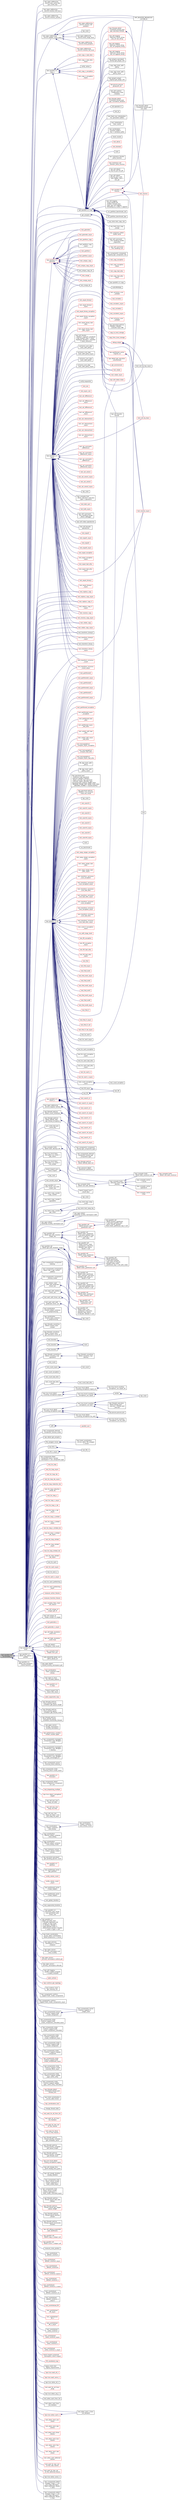 digraph "hpx::parallel::util::accumulate_n"
{
  edge [fontname="Helvetica",fontsize="10",labelfontname="Helvetica",labelfontsize="10"];
  node [fontname="Helvetica",fontsize="10",shape=record];
  rankdir="LR";
  Node61 [label="hpx::parallel::util\l::accumulate_n",height=0.2,width=0.4,color="black", fillcolor="grey75", style="filled", fontcolor="black"];
  Node61 -> Node62 [dir="back",color="midnightblue",fontsize="10",style="solid",fontname="Helvetica"];
  Node62 [label="hpx::parallel::v1::\lcount",height=0.2,width=0.4,color="black", fillcolor="white", style="filled",URL="$db/db9/namespacehpx_1_1parallel_1_1v1.html#a19d058114a2bd44801aab4176b188e23"];
  Node62 -> Node63 [dir="back",color="midnightblue",fontsize="10",style="solid",fontname="Helvetica"];
  Node63 [label="hpx::agas::addressing\l_service::gva_cache_key\l::gva_cache_key",height=0.2,width=0.4,color="black", fillcolor="white", style="filled",URL="$d0/d9c/structhpx_1_1agas_1_1addressing__service_1_1gva__cache__key.html#acecfbda8da5778456192cab1265b29ba"];
  Node62 -> Node64 [dir="back",color="midnightblue",fontsize="10",style="solid",fontname="Helvetica"];
  Node64 [label="hpx::agas::addressing\l_service::resolve_full_local",height=0.2,width=0.4,color="black", fillcolor="white", style="filled",URL="$db/d58/structhpx_1_1agas_1_1addressing__service.html#a6195cfc66f93111dd1e0252b5bd4a712"];
  Node62 -> Node65 [dir="back",color="midnightblue",fontsize="10",style="solid",fontname="Helvetica"];
  Node65 [label="hpx::agas::addressing\l_service::resolve_cached",height=0.2,width=0.4,color="black", fillcolor="white", style="filled",URL="$db/d58/structhpx_1_1agas_1_1addressing__service.html#a5d63a4e7a5e442e1d19692d6f71673e6"];
  Node62 -> Node66 [dir="back",color="midnightblue",fontsize="10",style="solid",fontname="Helvetica"];
  Node66 [label="hpx::agas::addressing\l_service::update_cache_entry",height=0.2,width=0.4,color="black", fillcolor="white", style="filled",URL="$db/d58/structhpx_1_1agas_1_1addressing__service.html#ab49f7530592fc5c804c94720b8ffd61d"];
  Node66 -> Node67 [dir="back",color="midnightblue",fontsize="10",style="solid",fontname="Helvetica"];
  Node67 [label="hpx::agas::addressing\l_service::bind_range_local",height=0.2,width=0.4,color="black", fillcolor="white", style="filled",URL="$db/d58/structhpx_1_1agas_1_1addressing__service.html#ab1d0ff454f580a5082a9b5d25b4f06fd",tooltip="Bind unique range of global ids to given base address. "];
  Node66 -> Node68 [dir="back",color="midnightblue",fontsize="10",style="solid",fontname="Helvetica"];
  Node68 [label="hpx::agas::addressing\l_service::bind_postproc",height=0.2,width=0.4,color="red", fillcolor="white", style="filled",URL="$db/d58/structhpx_1_1agas_1_1addressing__service.html#ae6f42662e19483b27cbf2e2779104b6c"];
  Node66 -> Node70 [dir="back",color="midnightblue",fontsize="10",style="solid",fontname="Helvetica"];
  Node70 [label="hpx::agas::addressing\l_service::resolve_full_local",height=0.2,width=0.4,color="red", fillcolor="white", style="filled",URL="$db/d58/structhpx_1_1agas_1_1addressing__service.html#af089b92023be321f1e101f8666f79d56"];
  Node66 -> Node72 [dir="back",color="midnightblue",fontsize="10",style="solid",fontname="Helvetica"];
  Node72 [label="hpx::agas::addressing\l_service::resolve_full\l_postproc",height=0.2,width=0.4,color="red", fillcolor="white", style="filled",URL="$db/d58/structhpx_1_1agas_1_1addressing__service.html#a9adf9683a9e200a15224e7c04f8d6339"];
  Node66 -> Node136 [dir="back",color="midnightblue",fontsize="10",style="solid",fontname="Helvetica"];
  Node136 [label="hpx_main",height=0.2,width=0.4,color="black", fillcolor="white", style="filled",URL="$d1/d4f/local__address__rebind_8cpp.html#aaf67a3863f19ff7033e239ebb1204fb7"];
  Node66 -> Node140 [dir="back",color="midnightblue",fontsize="10",style="solid",fontname="Helvetica"];
  Node140 [label="HPX_REGISTER_BROADCAST\l_ACTION_ID",height=0.2,width=0.4,color="black", fillcolor="white", style="filled",URL="$de/d5c/runtime__support__server_8cpp.html#a2c7fd60adfab122ae67b173ad73fc706"];
  Node62 -> Node141 [dir="back",color="midnightblue",fontsize="10",style="solid",fontname="Helvetica"];
  Node141 [label="hpx::agas::addressing\l_service::register_factory",height=0.2,width=0.4,color="black", fillcolor="white", style="filled",URL="$db/d58/structhpx_1_1agas_1_1addressing__service.html#a844d33bc815e5d556363cb03dca4842e",tooltip="Register a factory for a specific component type. "];
  Node141 -> Node142 [dir="back",color="midnightblue",fontsize="10",style="solid",fontname="Helvetica"];
  Node142 [label="hpx::components::component\l_factory::get_component_type",height=0.2,width=0.4,color="black", fillcolor="white", style="filled",URL="$d9/dc0/structhpx_1_1components_1_1component__factory.html#afa5dee3f6360badd1daabe8baf869597",tooltip="Return the unique identifier of the component type this factory is responsible for. "];
  Node141 -> Node143 [dir="back",color="midnightblue",fontsize="10",style="solid",fontname="Helvetica"];
  Node143 [label="hpx::components::derived\l_component_factory::get\l_component_type",height=0.2,width=0.4,color="black", fillcolor="white", style="filled",URL="$de/d5d/structhpx_1_1components_1_1derived__component__factory.html#a3d20b53768bd83e1b96550fa6ad9899f",tooltip="Return the unique identifier of the component type this factory is responsible for. "];
  Node62 -> Node144 [dir="back",color="midnightblue",fontsize="10",style="solid",fontname="Helvetica"];
  Node144 [label="hpx::threads::policies\l::detail::count_initialized",height=0.2,width=0.4,color="black", fillcolor="white", style="filled",URL="$d5/d1a/namespacehpx_1_1threads_1_1policies_1_1detail.html#a28a8562de43906755977c312023a89eb"];
  Node144 -> Node145 [dir="back",color="midnightblue",fontsize="10",style="solid",fontname="Helvetica"];
  Node145 [label="hpx::threads::policies\l::detail::affinity_data::init",height=0.2,width=0.4,color="red", fillcolor="white", style="filled",URL="$d7/d9b/structhpx_1_1threads_1_1policies_1_1detail_1_1affinity__data.html#af1b5d1af92b58e065b42048f9114f107"];
  Node62 -> Node147 [dir="back",color="midnightblue",fontsize="10",style="solid",fontname="Helvetica"];
  Node147 [label="hpx::threads::policies\l::detail::affinity_data\l::get_thread_occupancy",height=0.2,width=0.4,color="black", fillcolor="white", style="filled",URL="$d7/d9b/structhpx_1_1threads_1_1policies_1_1detail_1_1affinity__data.html#a07b92d102e9741c4d8382e4acd8cb105"];
  Node147 -> Node148 [dir="back",color="midnightblue",fontsize="10",style="solid",fontname="Helvetica"];
  Node148 [label="hpx::resource::detail\l::partitioner::partitioner",height=0.2,width=0.4,color="black", fillcolor="white", style="filled",URL="$d0/dab/classhpx_1_1resource_1_1detail_1_1partitioner.html#af7c74cfa12348b3443c6a40c2263ff7e"];
  Node62 -> Node149 [dir="back",color="midnightblue",fontsize="10",style="solid",fontname="Helvetica"];
  Node149 [label="gva_cache_key::gva\l_cache_key",height=0.2,width=0.4,color="black", fillcolor="white", style="filled",URL="$de/d0d/structgva__cache__key.html#a6812780b5b3b4a05557840e8c4a6cc7c"];
  Node62 -> Node150 [dir="back",color="midnightblue",fontsize="10",style="solid",fontname="Helvetica"];
  Node150 [label="hpx::compute::traits\l::detail::bulk_construct::call",height=0.2,width=0.4,color="black", fillcolor="white", style="filled",URL="$d4/d56/structhpx_1_1compute_1_1traits_1_1detail_1_1bulk__construct.html#ac74edb5f18b085d23c7ad03af163598d"];
  Node150 -> Node151 [dir="back",color="midnightblue",fontsize="10",style="solid",fontname="Helvetica"];
  Node151 [label="hpx::compute::traits\l::detail::call_bulk_construct",height=0.2,width=0.4,color="red", fillcolor="white", style="filled",URL="$d5/df2/namespacehpx_1_1compute_1_1traits_1_1detail.html#af161f27a44ee388e391ecd25340ebd79"];
  Node62 -> Node154 [dir="back",color="midnightblue",fontsize="10",style="solid",fontname="Helvetica"];
  Node154 [label="hpx::compute::traits\l::detail::bulk_destroy::call",height=0.2,width=0.4,color="black", fillcolor="white", style="filled",URL="$d4/dcf/structhpx_1_1compute_1_1traits_1_1detail_1_1bulk__destroy.html#a65c2cb2dcbe0d2d76fc9f48302cd56d8"];
  Node154 -> Node155 [dir="back",color="midnightblue",fontsize="10",style="solid",fontname="Helvetica"];
  Node155 [label="hpx::compute::traits\l::detail::call_bulk_destroy",height=0.2,width=0.4,color="black", fillcolor="white", style="filled",URL="$d5/df2/namespacehpx_1_1compute_1_1traits_1_1detail.html#acc13444e66b79935de52111e1f28f164"];
  Node155 -> Node156 [dir="back",color="midnightblue",fontsize="10",style="solid",fontname="Helvetica"];
  Node156 [label="hpx::compute::traits\l::allocator_traits::bulk\l_destroy",height=0.2,width=0.4,color="black", fillcolor="white", style="filled",URL="$dc/d38/structhpx_1_1compute_1_1traits_1_1allocator__traits.html#a79ea07e626d594a9890675db2b56063f"];
  Node156 -> Node150 [dir="back",color="midnightblue",fontsize="10",style="solid",fontname="Helvetica"];
  Node156 -> Node157 [dir="back",color="midnightblue",fontsize="10",style="solid",fontname="Helvetica"];
  Node157 [label="hpx::compute::vector\l::~vector",height=0.2,width=0.4,color="black", fillcolor="white", style="filled",URL="$d3/d81/classhpx_1_1compute_1_1vector.html#a41a36d1562bc3b393601a0fa1daddebc"];
  Node156 -> Node158 [dir="back",color="midnightblue",fontsize="10",style="solid",fontname="Helvetica"];
  Node158 [label="hpx::compute::vector\l::operator=",height=0.2,width=0.4,color="black", fillcolor="white", style="filled",URL="$d3/d81/classhpx_1_1compute_1_1vector.html#af7a661d2859bd3450d264abbe91705c0"];
  Node156 -> Node159 [dir="back",color="midnightblue",fontsize="10",style="solid",fontname="Helvetica"];
  Node159 [label="hpx::compute::vector\l::clear",height=0.2,width=0.4,color="red", fillcolor="white", style="filled",URL="$d3/d81/classhpx_1_1compute_1_1vector.html#a78bbb0340ae717182e48a19de09b4d82"];
  Node62 -> Node155 [dir="back",color="midnightblue",fontsize="10",style="solid",fontname="Helvetica"];
  Node62 -> Node156 [dir="back",color="midnightblue",fontsize="10",style="solid",fontname="Helvetica"];
  Node62 -> Node161 [dir="back",color="midnightblue",fontsize="10",style="solid",fontname="Helvetica"];
  Node161 [label="hpx::lcos::local::base\l_and_gate\< no_mutex \>\l::get_future",height=0.2,width=0.4,color="black", fillcolor="white", style="filled",URL="$df/d91/structhpx_1_1lcos_1_1local_1_1base__and__gate.html#a9cbcd9fe46997ee4fa44fe0fdf3fa395",tooltip="get a future allowing to wait for the gate to fire "];
  Node62 -> Node162 [dir="back",color="midnightblue",fontsize="10",style="solid",fontname="Helvetica"];
  Node162 [label="hpx::lcos::local::base\l_and_gate\< no_mutex \>\l::init_locked",height=0.2,width=0.4,color="black", fillcolor="white", style="filled",URL="$df/d91/structhpx_1_1lcos_1_1local_1_1base__and__gate.html#a85b84ec329f8939fbccbe784c0567e9e"];
  Node62 -> Node163 [dir="back",color="midnightblue",fontsize="10",style="solid",fontname="Helvetica"];
  Node163 [label="boost::inspect::ascii\l_check::inspect",height=0.2,width=0.4,color="black", fillcolor="white", style="filled",URL="$df/d41/classboost_1_1inspect_1_1ascii__check.html#a42c51a97f6f401032bb06a96f48a96dd"];
  Node163 -> Node164 [dir="back",color="midnightblue",fontsize="10",style="solid",fontname="Helvetica"];
  Node164 [label="boost::inspect::ascii\l_check::desc",height=0.2,width=0.4,color="black", fillcolor="white", style="filled",URL="$df/d41/classboost_1_1inspect_1_1ascii__check.html#a645f9f7b272f2137ccb5a25402a697e7"];
  Node62 -> Node165 [dir="back",color="midnightblue",fontsize="10",style="solid",fontname="Helvetica"];
  Node165 [label="hpx_main",height=0.2,width=0.4,color="black", fillcolor="white", style="filled",URL="$d3/d4c/async__local_8cpp.html#aefd26dd818037509b2241068d57e3e1d"];
  Node62 -> Node166 [dir="back",color="midnightblue",fontsize="10",style="solid",fontname="Helvetica"];
  Node166 [label="test_remote_async",height=0.2,width=0.4,color="black", fillcolor="white", style="filled",URL="$dd/dd8/async__remote_8cpp.html#ac9fb603a20fe776399062d78f9ad4844"];
  Node166 -> Node167 [dir="back",color="midnightblue",fontsize="10",style="solid",fontname="Helvetica"];
  Node167 [label="hpx_main",height=0.2,width=0.4,color="black", fillcolor="white", style="filled",URL="$dd/dd8/async__remote_8cpp.html#aefd26dd818037509b2241068d57e3e1d"];
  Node62 -> Node168 [dir="back",color="midnightblue",fontsize="10",style="solid",fontname="Helvetica"];
  Node168 [label="hpx::parallel::v3::\lauto_chunk_size::auto\l_chunk_size",height=0.2,width=0.4,color="black", fillcolor="white", style="filled",URL="$d5/dad/structhpx_1_1parallel_1_1v3_1_1auto__chunk__size.html#a63003d60652494486f49eb058ad40528"];
  Node62 -> Node169 [dir="back",color="midnightblue",fontsize="10",style="solid",fontname="Helvetica"];
  Node169 [label="any_tests::copy_counter\l::copy_counter",height=0.2,width=0.4,color="black", fillcolor="white", style="filled",URL="$d9/d99/structany__tests_1_1copy__counter.html#ac24473e37314d8ecd531bb1733109ca5"];
  Node62 -> Node170 [dir="back",color="midnightblue",fontsize="10",style="solid",fontname="Helvetica"];
  Node170 [label="any_tests::copy_counter\l::operator=",height=0.2,width=0.4,color="black", fillcolor="white", style="filled",URL="$d9/d99/structany__tests_1_1copy__counter.html#a2fc9f27cb3580a424c7909d60c66a5e9"];
  Node62 -> Node171 [dir="back",color="midnightblue",fontsize="10",style="solid",fontname="Helvetica"];
  Node171 [label="any_tests::copy_counter\l::get_count",height=0.2,width=0.4,color="black", fillcolor="white", style="filled",URL="$d9/d99/structany__tests_1_1copy__counter.html#a8323d67d1a98a937f4e3cc2180963dbd"];
  Node171 -> Node172 [dir="back",color="midnightblue",fontsize="10",style="solid",fontname="Helvetica"];
  Node172 [label="any_tests::test_swap\l_small",height=0.2,width=0.4,color="black", fillcolor="white", style="filled",URL="$de/db0/namespaceany__tests.html#a5a9f3ac333174dc1cc9a9f39d996b4d2"];
  Node171 -> Node173 [dir="back",color="midnightblue",fontsize="10",style="solid",fontname="Helvetica"];
  Node173 [label="any_tests::test_swap_big",height=0.2,width=0.4,color="black", fillcolor="white", style="filled",URL="$de/db0/namespaceany__tests.html#a0567012862bab4ad7821c706fcaa2035"];
  Node62 -> Node172 [dir="back",color="midnightblue",fontsize="10",style="solid",fontname="Helvetica"];
  Node62 -> Node173 [dir="back",color="midnightblue",fontsize="10",style="solid",fontname="Helvetica"];
  Node62 -> Node108 [dir="back",color="midnightblue",fontsize="10",style="solid",fontname="Helvetica"];
  Node108 [label="hpx::agas::detail::\lbootstrap_locality_namespace::ptr",height=0.2,width=0.4,color="black", fillcolor="white", style="filled",URL="$d2/d28/structhpx_1_1agas_1_1detail_1_1bootstrap__locality__namespace.html#a5d4dcef228d9a8e6040f2e404546a7b8"];
  Node108 -> Node109 [dir="back",color="midnightblue",fontsize="10",style="solid",fontname="Helvetica"];
  Node109 [label="hpx::agas::detail::\lbootstrap_locality_namespace::addr",height=0.2,width=0.4,color="black", fillcolor="white", style="filled",URL="$d2/d28/structhpx_1_1agas_1_1detail_1_1bootstrap__locality__namespace.html#a6a5b1a39f25283d49aae9a42b5c4388a"];
  Node109 -> Node108 [dir="back",color="midnightblue",fontsize="10",style="solid",fontname="Helvetica"];
  Node62 -> Node174 [dir="back",color="midnightblue",fontsize="10",style="solid",fontname="Helvetica"];
  Node174 [label="hpx::parallel::util\l::detail::get_bulk_iteration_shape",height=0.2,width=0.4,color="black", fillcolor="white", style="filled",URL="$db/d3e/namespacehpx_1_1parallel_1_1util_1_1detail.html#a86f73d13121a4afd334a34da6074ea24"];
  Node174 -> Node175 [dir="back",color="midnightblue",fontsize="10",style="solid",fontname="Helvetica"];
  Node175 [label="hpx::parallel::util\l::detail::static_partitioner::call",height=0.2,width=0.4,color="red", fillcolor="white", style="filled",URL="$d0/d26/structhpx_1_1parallel_1_1util_1_1detail_1_1static__partitioner.html#a55606c265351f432a032ffd3f526c9f0"];
  Node175 -> Node178 [dir="back",color="midnightblue",fontsize="10",style="solid",fontname="Helvetica"];
  Node178 [label="hpx::parallel::util\l::detail::partitioner\l\< execution::parallel\l_task_policy, R, Result,\l parallel::traits::static\l_partitioner_tag \>::call_with_index",height=0.2,width=0.4,color="black", fillcolor="white", style="filled",URL="$d2/d63/structhpx_1_1parallel_1_1util_1_1detail_1_1partitioner_3_01execution_1_1parallel__task__policy_0969c76df517dcec21fca7bbe6c5e8dec.html#ae29ad3ded2e96492f8b0d3f89630c55b"];
  Node174 -> Node179 [dir="back",color="midnightblue",fontsize="10",style="solid",fontname="Helvetica"];
  Node179 [label="hpx::parallel::util\l::detail::static_partitioner\l\< execution::parallel_task\l_policy, R, Result \>::call",height=0.2,width=0.4,color="black", fillcolor="white", style="filled",URL="$df/dd6/structhpx_1_1parallel_1_1util_1_1detail_1_1static__partitioner_3_01execution_1_1parallel__task__e307c4332e9603f100a00570fb182e4c.html#a6d9e6f39a7ed61b51f4172be35f686f9"];
  Node174 -> Node180 [dir="back",color="midnightblue",fontsize="10",style="solid",fontname="Helvetica"];
  Node180 [label="hpx::parallel::util\l::detail::static_partitioner\l_with_cleanup::call",height=0.2,width=0.4,color="red", fillcolor="white", style="filled",URL="$df/d7d/structhpx_1_1parallel_1_1util_1_1detail_1_1static__partitioner__with__cleanup.html#aeecd73fce300c09d9d3de28de56cd765"];
  Node174 -> Node183 [dir="back",color="midnightblue",fontsize="10",style="solid",fontname="Helvetica"];
  Node183 [label="hpx::parallel::util\l::detail::static_partitioner\l_with_cleanup\< execution\l::parallel_task_policy, R,\l Result \>::call",height=0.2,width=0.4,color="black", fillcolor="white", style="filled",URL="$df/dd6/structhpx_1_1parallel_1_1util_1_1detail_1_1static__partitioner__with__cleanup_3_01execution_1_1pee81c4d5fba158bd787d5798cd50c2c1.html#a8ad4ccadbe61740176e6186256233fd2"];
  Node174 -> Node184 [dir="back",color="midnightblue",fontsize="10",style="solid",fontname="Helvetica"];
  Node184 [label="hpx::parallel::util\l::detail::static_scan\l_partitioner::call",height=0.2,width=0.4,color="red", fillcolor="white", style="filled",URL="$d6/dba/structhpx_1_1parallel_1_1util_1_1detail_1_1static__scan__partitioner.html#a25ea6c014eef58f375a3ecbb2185ba0c"];
  Node174 -> Node187 [dir="back",color="midnightblue",fontsize="10",style="solid",fontname="Helvetica"];
  Node187 [label="hpx::parallel::util\l::detail::static_scan\l_partitioner\< execution\l::parallel_task_policy,\l R, Result1, Result2 \>::call",height=0.2,width=0.4,color="black", fillcolor="white", style="filled",URL="$de/d2e/structhpx_1_1parallel_1_1util_1_1detail_1_1static__scan__partitioner_3_01execution_1_1parallel__8e160c3c419a57c7f05e2f191722824c.html#a64299a0bd2c41bac5cd118e8ff392410"];
  Node62 -> Node188 [dir="back",color="midnightblue",fontsize="10",style="solid",fontname="Helvetica"];
  Node188 [label="hpx::parallel::util\l::detail::get_bulk_iteration\l_shape_idx",height=0.2,width=0.4,color="black", fillcolor="white", style="filled",URL="$db/d3e/namespacehpx_1_1parallel_1_1util_1_1detail.html#a370c3e6a87ef9d31db12d80ae3733443"];
  Node188 -> Node189 [dir="back",color="midnightblue",fontsize="10",style="solid",fontname="Helvetica"];
  Node189 [label="hpx::parallel::util\l::detail::foreach_static\l_partitioner::call",height=0.2,width=0.4,color="red", fillcolor="white", style="filled",URL="$d6/d6a/structhpx_1_1parallel_1_1util_1_1detail_1_1foreach__static__partitioner.html#adacc835452ced27726fb88e340a65546"];
  Node189 -> Node191 [dir="back",color="midnightblue",fontsize="10",style="solid",fontname="Helvetica"];
  Node191 [label="hpx::parallel::util\l::detail::foreach_partitioner\l\< execution::parallel_task\l_policy, Result, parallel::\ltraits::static_partitioner_tag \>::call",height=0.2,width=0.4,color="black", fillcolor="white", style="filled",URL="$dc/dea/structhpx_1_1parallel_1_1util_1_1detail_1_1foreach__partitioner_3_01execution_1_1parallel__task_15c413fade2c2ea381c529c90fb01b95.html#a8231aec9aa2b550686dfb09068355222"];
  Node188 -> Node192 [dir="back",color="midnightblue",fontsize="10",style="solid",fontname="Helvetica"];
  Node192 [label="hpx::parallel::util\l::detail::foreach_static\l_partitioner\< execution\l::parallel_task_policy,\l Result \>::call",height=0.2,width=0.4,color="black", fillcolor="white", style="filled",URL="$dc/d70/structhpx_1_1parallel_1_1util_1_1detail_1_1foreach__static__partitioner_3_01execution_1_1paralle8626d5c4384767c8555b9966fc809b75.html#a4879597fc0c82d45142cb561100c86f4"];
  Node188 -> Node193 [dir="back",color="midnightblue",fontsize="10",style="solid",fontname="Helvetica"];
  Node193 [label="hpx::parallel::util\l::detail::static_partitioner\l::call_with_index",height=0.2,width=0.4,color="red", fillcolor="white", style="filled",URL="$d0/d26/structhpx_1_1parallel_1_1util_1_1detail_1_1static__partitioner.html#a042b7839c8ab773e61517e0d1581a02d"];
  Node193 -> Node178 [dir="back",color="midnightblue",fontsize="10",style="solid",fontname="Helvetica"];
  Node188 -> Node195 [dir="back",color="midnightblue",fontsize="10",style="solid",fontname="Helvetica"];
  Node195 [label="hpx::parallel::util\l::detail::static_partitioner\l\< execution::parallel_task\l_policy, R, Result \>::call\l_with_index",height=0.2,width=0.4,color="black", fillcolor="white", style="filled",URL="$df/dd6/structhpx_1_1parallel_1_1util_1_1detail_1_1static__partitioner_3_01execution_1_1parallel__task__e307c4332e9603f100a00570fb182e4c.html#ac1f9791eef7a7d0965e568a55d384ad9"];
  Node62 -> Node196 [dir="back",color="midnightblue",fontsize="10",style="solid",fontname="Helvetica"];
  Node196 [label="hpx::components::component\l::destroy",height=0.2,width=0.4,color="black", fillcolor="white", style="filled",URL="$d2/d0b/classhpx_1_1components_1_1component.html#a83324df9d2a3574db8949c9198cb7375",tooltip="The function destroy is used for destruction and de-allocation of instances of the derived components..."];
  Node62 -> Node197 [dir="back",color="midnightblue",fontsize="10",style="solid",fontname="Helvetica"];
  Node197 [label="hpx::components::component\l_base\< row \>::get_current\l_address",height=0.2,width=0.4,color="black", fillcolor="white", style="filled",URL="$d2/de6/classhpx_1_1components_1_1component__base.html#a158c6874c847422beb28c9deee381907"];
  Node62 -> Node198 [dir="back",color="midnightblue",fontsize="10",style="solid",fontname="Helvetica"];
  Node198 [label="hpx::components::component\l_factory::create",height=0.2,width=0.4,color="black", fillcolor="white", style="filled",URL="$d9/dc0/structhpx_1_1components_1_1component__factory.html#a858e92b3c7dde85fad2a22361550c5a7",tooltip="Create one or more new component instances. "];
  Node62 -> Node199 [dir="back",color="midnightblue",fontsize="10",style="solid",fontname="Helvetica"];
  Node199 [label="test_wait_until_times_out",height=0.2,width=0.4,color="black", fillcolor="white", style="filled",URL="$d1/ded/tests_2unit_2lcos_2condition__variable_8cpp.html#aea5657395fd47b474e1f427561446d10"];
  Node199 -> Node200 [dir="back",color="midnightblue",fontsize="10",style="solid",fontname="Helvetica"];
  Node200 [label="hpx_main",height=0.2,width=0.4,color="black", fillcolor="white", style="filled",URL="$d1/ded/tests_2unit_2lcos_2condition__variable_8cpp.html#a255f773d830db5ca937cff11c2692fa2"];
  Node62 -> Node201 [dir="back",color="midnightblue",fontsize="10",style="solid",fontname="Helvetica"];
  Node201 [label="test_wait_until_with\l_predicate_times_out",height=0.2,width=0.4,color="black", fillcolor="white", style="filled",URL="$d1/ded/tests_2unit_2lcos_2condition__variable_8cpp.html#addabd721978fd49994293916b65085e8"];
  Node201 -> Node200 [dir="back",color="midnightblue",fontsize="10",style="solid",fontname="Helvetica"];
  Node62 -> Node202 [dir="back",color="midnightblue",fontsize="10",style="solid",fontname="Helvetica"];
  Node202 [label="test_relative_wait\l_until_with_predicate\l_times_out",height=0.2,width=0.4,color="black", fillcolor="white", style="filled",URL="$d1/ded/tests_2unit_2lcos_2condition__variable_8cpp.html#ae174356f5cc84c994b8e627d0779855e"];
  Node202 -> Node200 [dir="back",color="midnightblue",fontsize="10",style="solid",fontname="Helvetica"];
  Node62 -> Node203 [dir="back",color="midnightblue",fontsize="10",style="solid",fontname="Helvetica"];
  Node203 [label="test_wait_until_relative\l_times_out",height=0.2,width=0.4,color="black", fillcolor="white", style="filled",URL="$d1/ded/tests_2unit_2lcos_2condition__variable_8cpp.html#a43133d1c1ffc4f3e5ae0e94721453bfe"];
  Node203 -> Node200 [dir="back",color="midnightblue",fontsize="10",style="solid",fontname="Helvetica"];
  Node62 -> Node204 [dir="back",color="midnightblue",fontsize="10",style="solid",fontname="Helvetica"];
  Node204 [label="hpx::serialization\l::erased_output_container\l::is_preprocessing",height=0.2,width=0.4,color="black", fillcolor="white", style="filled",URL="$d8/db8/structhpx_1_1serialization_1_1erased__output__container.html#aa893cee06e2bb5d09a9fe42d9a07b5ff"];
  Node62 -> Node205 [dir="back",color="midnightblue",fontsize="10",style="solid",fontname="Helvetica"];
  Node205 [label="hpx::serialization\l::erased_input_container\l::is_preprocessing",height=0.2,width=0.4,color="black", fillcolor="white", style="filled",URL="$de/d06/structhpx_1_1serialization_1_1erased__input__container.html#a64ed24fc6d533fb36561b19644495873"];
  Node62 -> Node206 [dir="back",color="midnightblue",fontsize="10",style="solid",fontname="Helvetica"];
  Node206 [label="hpx::threads::coroutines\l::detail::context_base\l::unique",height=0.2,width=0.4,color="black", fillcolor="white", style="filled",URL="$db/d5b/classhpx_1_1threads_1_1coroutines_1_1detail_1_1context__base.html#a69e8102773b72342232710adecad9d73"];
  Node62 -> Node207 [dir="back",color="midnightblue",fontsize="10",style="solid",fontname="Helvetica"];
  Node207 [label="hpx::threads::coroutines\l::detail::context_base\l::get_allocation_count_all",height=0.2,width=0.4,color="black", fillcolor="white", style="filled",URL="$db/d5b/classhpx_1_1threads_1_1coroutines_1_1detail_1_1context__base.html#a000ba35d5ac42a3deac7540d8c119465"];
  Node62 -> Node208 [dir="back",color="midnightblue",fontsize="10",style="solid",fontname="Helvetica"];
  Node208 [label="test_bounds1",height=0.2,width=0.4,color="black", fillcolor="white", style="filled",URL="$db/dbc/coordinate_8cpp.html#a8c6bc40ca40e765c1df197938c9a475d"];
  Node208 -> Node209 [dir="back",color="midnightblue",fontsize="10",style="solid",fontname="Helvetica"];
  Node209 [label="main",height=0.2,width=0.4,color="black", fillcolor="white", style="filled",URL="$db/dbc/coordinate_8cpp.html#ae66f6b31b5ad750f1fe042a706a4e3d4"];
  Node62 -> Node210 [dir="back",color="midnightblue",fontsize="10",style="solid",fontname="Helvetica"];
  Node210 [label="test_bounds2",height=0.2,width=0.4,color="black", fillcolor="white", style="filled",URL="$db/dbc/coordinate_8cpp.html#a096ca88ee31f17366206933116c1f64e"];
  Node210 -> Node209 [dir="back",color="midnightblue",fontsize="10",style="solid",fontname="Helvetica"];
  Node62 -> Node211 [dir="back",color="midnightblue",fontsize="10",style="solid",fontname="Helvetica"];
  Node211 [label="test_bounds3",height=0.2,width=0.4,color="black", fillcolor="white", style="filled",URL="$db/dbc/coordinate_8cpp.html#ae6ce52a15a47eb0cee423f5944dc322a"];
  Node211 -> Node209 [dir="back",color="midnightblue",fontsize="10",style="solid",fontname="Helvetica"];
  Node62 -> Node212 [dir="back",color="midnightblue",fontsize="10",style="solid",fontname="Helvetica"];
  Node212 [label="hpx::parallel::v1::copy",height=0.2,width=0.4,color="black", fillcolor="white", style="filled",URL="$db/db9/namespacehpx_1_1parallel_1_1v1.html#a502f993845638113034b4a1629b7a3c7"];
  Node212 -> Node213 [dir="back",color="midnightblue",fontsize="10",style="solid",fontname="Helvetica"];
  Node213 [label="hpx::util::detail::\lany::fxn_ptr::fxn_ptr",height=0.2,width=0.4,color="black", fillcolor="white", style="filled",URL="$d7/dcb/structhpx_1_1util_1_1detail_1_1any_1_1fxn__ptr.html#ac412cd5fb1858a7626b032904bfcc99d"];
  Node212 -> Node214 [dir="back",color="midnightblue",fontsize="10",style="solid",fontname="Helvetica"];
  Node214 [label="hpx::util::detail::\lany::fxn_ptr\< void,\l void, Vtable, Char \>\l::fxn_ptr",height=0.2,width=0.4,color="black", fillcolor="white", style="filled",URL="$d4/dfd/structhpx_1_1util_1_1detail_1_1any_1_1fxn__ptr_3_01void_00_01void_00_01_vtable_00_01_char_01_4.html#a34b8b84c43fba3e9c96736494926ef9e"];
  Node212 -> Node215 [dir="back",color="midnightblue",fontsize="10",style="solid",fontname="Helvetica"];
  Node215 [label="hpx::util::logging\l::array::shared_ptr\l_holder\< format_base\l_type, hpx::util::logging\l::threading::no_mutex \>::append",height=0.2,width=0.4,color="black", fillcolor="white", style="filled",URL="$d3/d8f/classhpx_1_1util_1_1logging_1_1array_1_1shared__ptr__holder.html#a048beba4280ba0e17bf9b63e48202479"];
  Node212 -> Node216 [dir="back",color="midnightblue",fontsize="10",style="solid",fontname="Helvetica"];
  Node216 [label="run_partition_benchmark_std",height=0.2,width=0.4,color="black", fillcolor="white", style="filled",URL="$d9/d88/benchmark__partition_8cpp.html#a8587bbea477cabbc07fb8c0909fda4bf"];
  Node212 -> Node217 [dir="back",color="midnightblue",fontsize="10",style="solid",fontname="Helvetica"];
  Node217 [label="run_partition_benchmark_hpx",height=0.2,width=0.4,color="black", fillcolor="white", style="filled",URL="$d9/d88/benchmark__partition_8cpp.html#a5c3c49868cd7a8f750c0d4d67d90501c"];
  Node212 -> Node218 [dir="back",color="midnightblue",fontsize="10",style="solid",fontname="Helvetica"];
  Node218 [label="any_tests::test_copy_ctor",height=0.2,width=0.4,color="black", fillcolor="white", style="filled",URL="$de/db0/namespaceany__tests.html#a4d2963fdb2362116cd7576b469e16554"];
  Node212 -> Node219 [dir="back",color="midnightblue",fontsize="10",style="solid",fontname="Helvetica"];
  Node219 [label="any_tests::test_copy\l_assign",height=0.2,width=0.4,color="black", fillcolor="white", style="filled",URL="$de/db0/namespaceany__tests.html#aedf0528c40685a62151d9d189d9478a8"];
  Node212 -> Node220 [dir="back",color="midnightblue",fontsize="10",style="solid",fontname="Helvetica"];
  Node220 [label="hpx::iostreams::detail\l::buffer::write",height=0.2,width=0.4,color="red", fillcolor="white", style="filled",URL="$d0/d8a/structhpx_1_1iostreams_1_1detail_1_1buffer.html#a3806c1acdff428b6a80e01c3304b1320"];
  Node212 -> Node222 [dir="back",color="midnightblue",fontsize="10",style="solid",fontname="Helvetica"];
  Node222 [label="hpx::util::command\l_line_handling::handle\l_arguments",height=0.2,width=0.4,color="black", fillcolor="white", style="filled",URL="$d2/df0/structhpx_1_1util_1_1command__line__handling.html#a1aa8a009a61fe583bf8de6e144846eee"];
  Node212 -> Node223 [dir="back",color="midnightblue",fontsize="10",style="solid",fontname="Helvetica"];
  Node223 [label="hpx::util::command\l_line_handling::call",height=0.2,width=0.4,color="red", fillcolor="white", style="filled",URL="$d2/df0/structhpx_1_1util_1_1command__line__handling.html#a88a7542cea910b1dcb77191654c3419e"];
  Node212 -> Node225 [dir="back",color="midnightblue",fontsize="10",style="solid",fontname="Helvetica"];
  Node225 [label="hpx::components::component\l_registry::get_component_info",height=0.2,width=0.4,color="black", fillcolor="white", style="filled",URL="$de/da5/structhpx_1_1components_1_1component__registry.html#a12bb12c156afc3b514f5ae5aed45090f",tooltip="Return the ini-information for all contained components. "];
  Node212 -> Node226 [dir="back",color="midnightblue",fontsize="10",style="solid",fontname="Helvetica"];
  Node226 [label="hpx::util::index::index",height=0.2,width=0.4,color="red", fillcolor="white", style="filled",URL="$de/d30/classhpx_1_1util_1_1index.html#abf882e9cdd8bf9d95b4faba144f9caed",tooltip="Effects: Zero-initializes each component. "];
  Node212 -> Node237 [dir="back",color="midnightblue",fontsize="10",style="solid",fontname="Helvetica"];
  Node237 [label="hpx::util::bounds::\lbounds",height=0.2,width=0.4,color="black", fillcolor="white", style="filled",URL="$d4/d1b/classhpx_1_1util_1_1bounds.html#a601f156f60c6e659628f03d389770fe7",tooltip="Effects: Zero-initializes each component. "];
  Node212 -> Node238 [dir="back",color="midnightblue",fontsize="10",style="solid",fontname="Helvetica"];
  Node238 [label="test_copy_exception",height=0.2,width=0.4,color="red", fillcolor="white", style="filled",URL="$d9/d54/copy_8cpp.html#a8ffc3bbb8c0f16b653e0f5c7cc243f21"];
  Node212 -> Node240 [dir="back",color="midnightblue",fontsize="10",style="solid",fontname="Helvetica"];
  Node240 [label="test_copy_exception\l_async",height=0.2,width=0.4,color="red", fillcolor="white", style="filled",URL="$d9/d54/copy_8cpp.html#a975f6058b2ad575758bb9c1b54a1c464"];
  Node212 -> Node241 [dir="back",color="midnightblue",fontsize="10",style="solid",fontname="Helvetica"];
  Node241 [label="test_copy_bad_alloc",height=0.2,width=0.4,color="red", fillcolor="white", style="filled",URL="$d9/d54/copy_8cpp.html#a4c5374392b9ae4528dc31288a3a45d20"];
  Node212 -> Node243 [dir="back",color="midnightblue",fontsize="10",style="solid",fontname="Helvetica"];
  Node243 [label="test_copy_bad_alloc\l_async",height=0.2,width=0.4,color="red", fillcolor="white", style="filled",URL="$d9/d54/copy_8cpp.html#aae3d66abea479b770899329ccb071715"];
  Node212 -> Node244 [dir="back",color="midnightblue",fontsize="10",style="solid",fontname="Helvetica"];
  Node244 [label="hpx::parallel::v1::copy",height=0.2,width=0.4,color="black", fillcolor="white", style="filled",URL="$db/db9/namespacehpx_1_1parallel_1_1v1.html#acbc0b8406e3e0e109cbbae1ba799520f"];
  Node212 -> Node245 [dir="back",color="midnightblue",fontsize="10",style="solid",fontname="Helvetica"];
  Node245 [label="matrixMultiply",height=0.2,width=0.4,color="black", fillcolor="white", style="filled",URL="$dd/d84/cublas__matmul_8cpp.html#aa067c394898cc546b800722bc5eae6ee"];
  Node212 -> Node246 [dir="back",color="midnightblue",fontsize="10",style="solid",fontname="Helvetica"];
  Node246 [label="hpx::detail::get_execution\l_environment",height=0.2,width=0.4,color="red", fillcolor="white", style="filled",URL="$d5/dbe/namespacehpx_1_1detail.html#a3e32a0565372de65928b1a495a4e9d2b"];
  Node212 -> Node251 [dir="back",color="midnightblue",fontsize="10",style="solid",fontname="Helvetica"];
  Node251 [label="test_exclusive_scan\l_validate",height=0.2,width=0.4,color="red", fillcolor="white", style="filled",URL="$df/d8d/exclusive__scan__validate_8cpp.html#a3ad0827210ccbc9a0b7c3f7082df3661"];
  Node212 -> Node254 [dir="back",color="midnightblue",fontsize="10",style="solid",fontname="Helvetica"];
  Node254 [label="test_includes1",height=0.2,width=0.4,color="red", fillcolor="white", style="filled",URL="$dc/d10/includes_8cpp.html#ac9a328bca1819c3cf102403b9e78af4d"];
  Node212 -> Node256 [dir="back",color="midnightblue",fontsize="10",style="solid",fontname="Helvetica"];
  Node256 [label="test_includes1_async",height=0.2,width=0.4,color="red", fillcolor="white", style="filled",URL="$dc/d10/includes_8cpp.html#a54dad366ee0ed5b7f40cb5bf2eb78c8b"];
  Node212 -> Node257 [dir="back",color="midnightblue",fontsize="10",style="solid",fontname="Helvetica"];
  Node257 [label="test_includes2",height=0.2,width=0.4,color="red", fillcolor="white", style="filled",URL="$dc/d10/includes_8cpp.html#aa28131ce41bfe9d6f55063ecaaa95d0b"];
  Node212 -> Node259 [dir="back",color="midnightblue",fontsize="10",style="solid",fontname="Helvetica"];
  Node259 [label="test_includes2_async",height=0.2,width=0.4,color="red", fillcolor="white", style="filled",URL="$dc/d10/includes_8cpp.html#a74f23df4b3d3dfced1942f74518c545e"];
  Node212 -> Node260 [dir="back",color="midnightblue",fontsize="10",style="solid",fontname="Helvetica"];
  Node260 [label="test_inclusive_scan\l_validate",height=0.2,width=0.4,color="red", fillcolor="white", style="filled",URL="$d1/d1e/inclusive__scan__tests_8hpp.html#a2576aec37ed584e4e707efc8e894d04f"];
  Node212 -> Node263 [dir="back",color="midnightblue",fontsize="10",style="solid",fontname="Helvetica"];
  Node263 [label="get_environment",height=0.2,width=0.4,color="red", fillcolor="white", style="filled",URL="$df/ddc/launch__process_8cpp.html#a0cf78c7984634501049f3dc46fd28d69"];
  Node212 -> Node265 [dir="back",color="midnightblue",fontsize="10",style="solid",fontname="Helvetica"];
  Node265 [label="hpx::parcelset::policies\l::libfabric::libfabric\l_controller::boot_PMI",height=0.2,width=0.4,color="black", fillcolor="white", style="filled",URL="$db/d9f/classhpx_1_1parcelset_1_1policies_1_1libfabric_1_1libfabric__controller.html#a8107a3c0779afb2b6f59b6f2d7fed085"];
  Node212 -> Node266 [dir="back",color="midnightblue",fontsize="10",style="solid",fontname="Helvetica"];
  Node266 [label="copy_to_local_storage",height=0.2,width=0.4,color="red", fillcolor="white", style="filled",URL="$db/daa/network__storage_8cpp.html#a4a30e53cccd72e7de949feb0415f8d20"];
  Node212 -> Node269 [dir="back",color="midnightblue",fontsize="10",style="solid",fontname="Helvetica"];
  Node269 [label="copy_from_local_storage",height=0.2,width=0.4,color="red", fillcolor="white", style="filled",URL="$db/daa/network__storage_8cpp.html#a6abda1483818c08b41b9b2eeb5d974a3"];
  Node212 -> Node270 [dir="back",color="midnightblue",fontsize="10",style="solid",fontname="Helvetica"];
  Node270 [label="hpx::util::logging\l::optimize::cache_string\l_one_str::set_string",height=0.2,width=0.4,color="red", fillcolor="white", style="filled",URL="$d2/df1/structhpx_1_1util_1_1logging_1_1optimize_1_1cache__string__one__str.html#a68a6011976ebbb742364cbdcbbad654c"];
  Node212 -> Node273 [dir="back",color="midnightblue",fontsize="10",style="solid",fontname="Helvetica"];
  Node273 [label="hpx::util::logging\l::optimize::cache_string\l_one_str::prepend_string",height=0.2,width=0.4,color="red", fillcolor="white", style="filled",URL="$d2/df1/structhpx_1_1util_1_1logging_1_1optimize_1_1cache__string__one__str.html#ac65d8bb47cd38308b999f665ec8e743f"];
  Node212 -> Node275 [dir="back",color="midnightblue",fontsize="10",style="solid",fontname="Helvetica"];
  Node275 [label="hpx::util::logging\l::optimize::cache_string\l_one_str::append_string",height=0.2,width=0.4,color="red", fillcolor="white", style="filled",URL="$d2/df1/structhpx_1_1util_1_1logging_1_1optimize_1_1cache__string__one__str.html#aa454ed031c9577ea72be70dc9db7fb0e"];
  Node212 -> Node277 [dir="back",color="midnightblue",fontsize="10",style="solid",fontname="Helvetica"];
  Node277 [label="hpx::plugins::parcelport\l_factory::get_plugin_info",height=0.2,width=0.4,color="black", fillcolor="white", style="filled",URL="$d2/d50/structhpx_1_1plugins_1_1parcelport__factory.html#ae0bfc9ba44b48f0fab21ce8ad91f98aa"];
  Node212 -> Node278 [dir="back",color="midnightblue",fontsize="10",style="solid",fontname="Helvetica"];
  Node278 [label="copy_algo_tests_with\l_policy",height=0.2,width=0.4,color="black", fillcolor="white", style="filled",URL="$d9/d91/partitioned__vector__copy_8cpp.html#ae0e3f9d05350442941fbd4339e31e6be"];
  Node212 -> Node279 [dir="back",color="midnightblue",fontsize="10",style="solid",fontname="Helvetica"];
  Node279 [label="copy_algo_tests_with\l_policy_async",height=0.2,width=0.4,color="black", fillcolor="white", style="filled",URL="$d9/d91/partitioned__vector__copy_8cpp.html#a2a8bfcd77f2b6d1bef69bbfcd08f2ca3"];
  Node212 -> Node280 [dir="back",color="midnightblue",fontsize="10",style="solid",fontname="Helvetica"];
  Node280 [label="hpx::partitioned_vector\l::register_as",height=0.2,width=0.4,color="red", fillcolor="white", style="filled",URL="$d1/d60/classhpx_1_1partitioned__vector.html#aa5bc9806884a016563badd3631acba76"];
  Node280 -> Node282 [dir="back",color="midnightblue",fontsize="10",style="solid",fontname="Helvetica"];
  Node282 [label="test",height=0.2,width=0.4,color="black", fillcolor="white", style="filled",URL="$dd/dc9/serialization__partitioned__vector_8cpp.html#ad31f39df04713d49dcb2ed6f9ec4c77b"];
  Node212 -> Node283 [dir="back",color="midnightblue",fontsize="10",style="solid",fontname="Helvetica"];
  Node283 [label="hpx::plugins::plugin\l_registry::get_plugin_info",height=0.2,width=0.4,color="black", fillcolor="white", style="filled",URL="$d2/d92/structhpx_1_1plugins_1_1plugin__registry.html#ac91702c64cc8940454562390d79e341f",tooltip="Return the ini-information for all contained components. "];
  Node212 -> Node284 [dir="back",color="midnightblue",fontsize="10",style="solid",fontname="Helvetica"];
  Node284 [label="hpx.process.process\l_group.join_all",height=0.2,width=0.4,color="red", fillcolor="white", style="filled",URL="$d5/d67/classhpx_1_1process_1_1process__group.html#adcfb796ea57830ecf0c854f89e10f7b0"];
  Node212 -> Node286 [dir="back",color="midnightblue",fontsize="10",style="solid",fontname="Helvetica"];
  Node286 [label="test_reverse",height=0.2,width=0.4,color="red", fillcolor="white", style="filled",URL="$d8/dc4/reverse_8cpp.html#a698a7dfc93bebfd1903e9279d728b478"];
  Node212 -> Node288 [dir="back",color="midnightblue",fontsize="10",style="solid",fontname="Helvetica"];
  Node288 [label="test_reverse_async",height=0.2,width=0.4,color="red", fillcolor="white", style="filled",URL="$d8/dc4/reverse_8cpp.html#a98d04b1d1b66041667a0b108cb75bd94"];
  Node212 -> Node289 [dir="back",color="midnightblue",fontsize="10",style="solid",fontname="Helvetica"];
  Node289 [label="hpx::parallel::v1::\lreverse",height=0.2,width=0.4,color="red", fillcolor="white", style="filled",URL="$db/db9/namespacehpx_1_1parallel_1_1v1.html#a6bbf1266e4c8218912dd6b0f4e45af81"];
  Node289 -> Node286 [dir="back",color="midnightblue",fontsize="10",style="solid",fontname="Helvetica"];
  Node289 -> Node288 [dir="back",color="midnightblue",fontsize="10",style="solid",fontname="Helvetica"];
  Node289 -> Node140 [dir="back",color="midnightblue",fontsize="10",style="solid",fontname="Helvetica"];
  Node212 -> Node298 [dir="back",color="midnightblue",fontsize="10",style="solid",fontname="Helvetica"];
  Node298 [label="test_rotate",height=0.2,width=0.4,color="red", fillcolor="white", style="filled",URL="$d7/d5d/rotate_8cpp.html#ab8a8520d8bdef3f9022bc5377426d949"];
  Node212 -> Node300 [dir="back",color="midnightblue",fontsize="10",style="solid",fontname="Helvetica"];
  Node300 [label="test_rotate_async",height=0.2,width=0.4,color="red", fillcolor="white", style="filled",URL="$d7/d5d/rotate_8cpp.html#ae3e37eb13d1c555e7ec861e99599cecb"];
  Node212 -> Node301 [dir="back",color="midnightblue",fontsize="10",style="solid",fontname="Helvetica"];
  Node301 [label="hpx::util::runtime\l_configuration::load\l_modules",height=0.2,width=0.4,color="black", fillcolor="white", style="filled",URL="$d8/d70/classhpx_1_1util_1_1runtime__configuration.html#a684c450613a1e9286639e43b793a07ce"];
  Node212 -> Node302 [dir="back",color="midnightblue",fontsize="10",style="solid",fontname="Helvetica"];
  Node302 [label="hpx::threads::detail\l::scheduled_thread_pool\l::set_state",height=0.2,width=0.4,color="black", fillcolor="white", style="filled",URL="$d2/df7/classhpx_1_1threads_1_1detail_1_1scheduled__thread__pool.html#a4c5c2e57730a788a22926759bcc07972"];
  Node212 -> Node303 [dir="back",color="midnightblue",fontsize="10",style="solid",fontname="Helvetica"];
  Node303 [label="hpx::threads::detail\l::scheduled_thread_pool\l::get_executed_threads",height=0.2,width=0.4,color="red", fillcolor="white", style="filled",URL="$d2/df7/classhpx_1_1threads_1_1detail_1_1scheduled__thread__pool.html#a752993760499d1faf511432e3230620a"];
  Node303 -> Node302 [dir="back",color="midnightblue",fontsize="10",style="solid",fontname="Helvetica"];
  Node212 -> Node306 [dir="back",color="midnightblue",fontsize="10",style="solid",fontname="Helvetica"];
  Node306 [label="hpx::threads::detail\l::scheduled_thread_pool\l::get_cumulative_duration",height=0.2,width=0.4,color="red", fillcolor="white", style="filled",URL="$d2/df7/classhpx_1_1threads_1_1detail_1_1scheduled__thread__pool.html#a8d4a988d98693b637a1591ecbc404721"];
  Node212 -> Node307 [dir="back",color="midnightblue",fontsize="10",style="solid",fontname="Helvetica"];
  Node307 [label="std::operator\<\<",height=0.2,width=0.4,color="black", fillcolor="white", style="filled",URL="$d8/dcc/namespacestd.html#a7b26db8bc46202080a4c579d92a9013a"];
  Node212 -> Node308 [dir="back",color="midnightblue",fontsize="10",style="solid",fontname="Helvetica"];
  Node308 [label="test_fp",height=0.2,width=0.4,color="black", fillcolor="white", style="filled",URL="$d8/d4f/serialization__unordered__map_8cpp.html#a1562c7873e81687d6bf131c9993a198d"];
  Node212 -> Node309 [dir="back",color="midnightblue",fontsize="10",style="solid",fontname="Helvetica"];
  Node309 [label="test_fixed_size_initialization\l_for_persistent_buffers",height=0.2,width=0.4,color="black", fillcolor="white", style="filled",URL="$d1/d00/serialize__buffer_8cpp.html#abe9b6b9d0e6120127310acff16e660e4"];
  Node212 -> Node310 [dir="back",color="midnightblue",fontsize="10",style="solid",fontname="Helvetica"];
  Node310 [label="test_initialization\l_from_vector",height=0.2,width=0.4,color="black", fillcolor="white", style="filled",URL="$d1/d00/serialize__buffer_8cpp.html#a7c7ba2950fb1f3ce99c5a169b38ecbc6"];
  Node212 -> Node311 [dir="back",color="midnightblue",fontsize="10",style="solid",fontname="Helvetica"];
  Node311 [label="hpx::serialization\l::serialize_buffer\<\l char \>::serialize_buffer",height=0.2,width=0.4,color="black", fillcolor="white", style="filled",URL="$dd/d44/classhpx_1_1serialization_1_1serialize__buffer.html#a02f6fb2c4b1df266d4efadea9db6c959"];
  Node212 -> Node312 [dir="back",color="midnightblue",fontsize="10",style="solid",fontname="Helvetica"];
  Node312 [label="debug::output",height=0.2,width=0.4,color="red", fillcolor="white", style="filled",URL="$d2/dde/namespacedebug.html#abf30712c4e5a6ef52e7161d55681751f"];
  Node312 -> Node314 [dir="back",color="midnightblue",fontsize="10",style="solid",fontname="Helvetica"];
  Node314 [label="test_sort_by_key1",height=0.2,width=0.4,color="red", fillcolor="white", style="filled",URL="$df/daa/sort__by__key_8cpp.html#a8652239ac3ed0857d7ab6d8a87ee38d5"];
  Node312 -> Node316 [dir="back",color="midnightblue",fontsize="10",style="solid",fontname="Helvetica"];
  Node316 [label="test_sort_by_key_async",height=0.2,width=0.4,color="black", fillcolor="white", style="filled",URL="$df/daa/sort__by__key_8cpp.html#ac09b80a6ff7103516379f571e4f168ce"];
  Node212 -> Node317 [dir="back",color="midnightblue",fontsize="10",style="solid",fontname="Helvetica"];
  Node317 [label="check_results",height=0.2,width=0.4,color="black", fillcolor="white", style="filled",URL="$da/d5f/stream_8cpp.html#a35f01bec8b4f294117e3760cc2239993"];
  Node212 -> Node318 [dir="back",color="midnightblue",fontsize="10",style="solid",fontname="Helvetica"];
  Node318 [label="test_dense",height=0.2,width=0.4,color="red", fillcolor="white", style="filled",URL="$d5/d98/tests_8hh.html#afc18472d3b5d5c43c321bab65a841aec"];
  Node212 -> Node321 [dir="back",color="midnightblue",fontsize="10",style="solid",fontname="Helvetica"];
  Node321 [label="test_blocked",height=0.2,width=0.4,color="red", fillcolor="white", style="filled",URL="$d5/d98/tests_8hh.html#a0dc326736d80613005e0cd8046735b9e"];
  Node212 -> Node322 [dir="back",color="midnightblue",fontsize="10",style="solid",fontname="Helvetica"];
  Node322 [label="main",height=0.2,width=0.4,color="black", fillcolor="white", style="filled",URL="$dd/d98/transform__iterator2_8cpp.html#ae66f6b31b5ad750f1fe042a706a4e3d4"];
  Node212 -> Node323 [dir="back",color="midnightblue",fontsize="10",style="solid",fontname="Helvetica"];
  Node323 [label="hpx::iostreams::iterator\l_write_function",height=0.2,width=0.4,color="black", fillcolor="white", style="filled",URL="$dd/d1d/namespacehpx_1_1iostreams.html#a1168c74b2882f91d7bfe07df782a84b1"];
  Node212 -> Node324 [dir="back",color="midnightblue",fontsize="10",style="solid",fontname="Helvetica"];
  Node324 [label="hpx::iostreams::std\l_ostream_write_function",height=0.2,width=0.4,color="red", fillcolor="white", style="filled",URL="$dd/d1d/namespacehpx_1_1iostreams.html#a370c267b7f506c4627590a921b3e604b"];
  Node62 -> Node326 [dir="back",color="midnightblue",fontsize="10",style="solid",fontname="Helvetica"];
  Node326 [label="hpx::parallel::v1::\lcopy_n",height=0.2,width=0.4,color="black", fillcolor="white", style="filled",URL="$db/db9/namespacehpx_1_1parallel_1_1v1.html#a62b381b00123e950f7cd81ae9b16c4a6"];
  Node326 -> Node212 [dir="back",color="midnightblue",fontsize="10",style="solid",fontname="Helvetica"];
  Node326 -> Node327 [dir="back",color="midnightblue",fontsize="10",style="solid",fontname="Helvetica"];
  Node327 [label="test_copy_n_exception",height=0.2,width=0.4,color="red", fillcolor="white", style="filled",URL="$d3/d44/copyn_8cpp.html#abe4e05d78a05b84674e56fe6c39fca90"];
  Node326 -> Node329 [dir="back",color="midnightblue",fontsize="10",style="solid",fontname="Helvetica"];
  Node329 [label="test_copy_n_exception\l_async",height=0.2,width=0.4,color="red", fillcolor="white", style="filled",URL="$d3/d44/copyn_8cpp.html#a42328f0b598518eafcc7b94d6a28425d"];
  Node326 -> Node330 [dir="back",color="midnightblue",fontsize="10",style="solid",fontname="Helvetica"];
  Node330 [label="test_copy_n_bad_alloc",height=0.2,width=0.4,color="red", fillcolor="white", style="filled",URL="$d3/d44/copyn_8cpp.html#a74eb1f7d59b681e15d11f90c85f48147"];
  Node326 -> Node332 [dir="back",color="midnightblue",fontsize="10",style="solid",fontname="Helvetica"];
  Node332 [label="test_copy_n_bad_alloc\l_async",height=0.2,width=0.4,color="red", fillcolor="white", style="filled",URL="$d3/d44/copyn_8cpp.html#af27e7c5f4571120910ce3c0567280b50"];
  Node326 -> Node333 [dir="back",color="midnightblue",fontsize="10",style="solid",fontname="Helvetica"];
  Node333 [label="verify_values",height=0.2,width=0.4,color="black", fillcolor="white", style="filled",URL="$d7/dfb/partitioned__vector__scan_8hpp.html#a1b81c4c13d30b08cac00db9b75578cf1"];
  Node62 -> Node334 [dir="back",color="midnightblue",fontsize="10",style="solid",fontname="Helvetica"];
  Node334 [label="hpx::threads::coroutines\l::detail::coroutine_impl\l::operator()",height=0.2,width=0.4,color="black", fillcolor="white", style="filled",URL="$d7/dd2/classhpx_1_1threads_1_1coroutines_1_1detail_1_1coroutine__impl.html#a9e9734e8516ed51824b453f5abaa8435"];
  Node334 -> Node335 [dir="back",color="midnightblue",fontsize="10",style="solid",fontname="Helvetica"];
  Node335 [label="hpx::threads::coroutines\l::detail::coroutine_impl\l::destroy",height=0.2,width=0.4,color="black", fillcolor="white", style="filled",URL="$d7/dd2/classhpx_1_1threads_1_1coroutines_1_1detail_1_1coroutine__impl.html#a0d0ac8814a0f567b7a6733974e3ceed4"];
  Node62 -> Node336 [dir="back",color="midnightblue",fontsize="10",style="solid",fontname="Helvetica"];
  Node336 [label="test_count",height=0.2,width=0.4,color="black", fillcolor="white", style="filled",URL="$de/d3a/count__tests_8hpp.html#adb14e941c026b6ad84f53dec4f32c557"];
  Node62 -> Node337 [dir="back",color="midnightblue",fontsize="10",style="solid",fontname="Helvetica"];
  Node337 [label="test_count_async",height=0.2,width=0.4,color="black", fillcolor="white", style="filled",URL="$de/d3a/count__tests_8hpp.html#a4621580b458537fa0a2fd6953e037a6a"];
  Node337 -> Node338 [dir="back",color="midnightblue",fontsize="10",style="solid",fontname="Helvetica"];
  Node338 [label="test_count",height=0.2,width=0.4,color="black", fillcolor="white", style="filled",URL="$d3/d01/count_8cpp.html#a9ccb319728607ee71e8c8d4a6f847a62"];
  Node62 -> Node339 [dir="back",color="midnightblue",fontsize="10",style="solid",fontname="Helvetica"];
  Node339 [label="test_count_exception",height=0.2,width=0.4,color="black", fillcolor="white", style="filled",URL="$de/d3a/count__tests_8hpp.html#adbde9fbf4434fe9320503044b3b2c464"];
  Node62 -> Node340 [dir="back",color="midnightblue",fontsize="10",style="solid",fontname="Helvetica"];
  Node340 [label="test_count_exception\l_async",height=0.2,width=0.4,color="black", fillcolor="white", style="filled",URL="$de/d3a/count__tests_8hpp.html#ab0cd91de016499bfe205083429b6785a"];
  Node340 -> Node341 [dir="back",color="midnightblue",fontsize="10",style="solid",fontname="Helvetica"];
  Node341 [label="test_count_exception",height=0.2,width=0.4,color="black", fillcolor="white", style="filled",URL="$d3/d01/count_8cpp.html#ae23acdd376e0fb1388a90579e927a768"];
  Node62 -> Node342 [dir="back",color="midnightblue",fontsize="10",style="solid",fontname="Helvetica"];
  Node342 [label="test_count_bad_alloc",height=0.2,width=0.4,color="black", fillcolor="white", style="filled",URL="$de/d3a/count__tests_8hpp.html#a5bc414d6715d9db79b7f328d971cf7b7"];
  Node62 -> Node343 [dir="back",color="midnightblue",fontsize="10",style="solid",fontname="Helvetica"];
  Node343 [label="test_count_bad_alloc\l_async",height=0.2,width=0.4,color="black", fillcolor="white", style="filled",URL="$de/d3a/count__tests_8hpp.html#ab6f5cd5abb77116db322db53775acdea"];
  Node343 -> Node344 [dir="back",color="midnightblue",fontsize="10",style="solid",fontname="Helvetica"];
  Node344 [label="test_count_bad_alloc",height=0.2,width=0.4,color="black", fillcolor="white", style="filled",URL="$d3/d01/count_8cpp.html#a128561c46179f7dfd8146cfb885f189c"];
  Node62 -> Node345 [dir="back",color="midnightblue",fontsize="10",style="solid",fontname="Helvetica"];
  Node345 [label="hpx::lcos::local::counting\l_semaphore_var::wait",height=0.2,width=0.4,color="black", fillcolor="white", style="filled",URL="$df/d53/classhpx_1_1lcos_1_1local_1_1counting__semaphore__var.html#a803c6b370e225e49b5033bbb4e7e91a1",tooltip="Wait for the semaphore to be signaled. "];
  Node345 -> Node346 [dir="back",color="midnightblue",fontsize="10",style="solid",fontname="Helvetica"];
  Node346 [label="hpx_main",height=0.2,width=0.4,color="black", fillcolor="white", style="filled",URL="$df/de9/counting__semaphore_8cpp.html#aefd26dd818037509b2241068d57e3e1d"];
  Node345 -> Node347 [dir="back",color="midnightblue",fontsize="10",style="solid",fontname="Helvetica"];
  Node347 [label="hpx.process.process.join",height=0.2,width=0.4,color="black", fillcolor="white", style="filled",URL="$d3/d41/classhpx_1_1process_1_1process.html#acc7ec4687f3bf5ae121ef7b494d991d8"];
  Node345 -> Node348 [dir="back",color="midnightblue",fontsize="10",style="solid",fontname="Helvetica"];
  Node348 [label="hpx::threads::executors\l::detail::thread_pool\l_executor::~thread_pool\l_executor",height=0.2,width=0.4,color="black", fillcolor="white", style="filled",URL="$d0/d20/classhpx_1_1threads_1_1executors_1_1detail_1_1thread__pool__executor.html#a985ac5d8e9202879fdfb64789caf44ea"];
  Node62 -> Node349 [dir="back",color="midnightblue",fontsize="10",style="solid",fontname="Helvetica"];
  Node349 [label="hpx::lcos::local::counting\l_semaphore_var::try_wait",height=0.2,width=0.4,color="black", fillcolor="white", style="filled",URL="$df/d53/classhpx_1_1lcos_1_1local_1_1counting__semaphore__var.html#a81da6f6de5f9518e74768cde90d9d5b7",tooltip="Try to wait for the semaphore to be signaled. "];
  Node62 -> Node350 [dir="back",color="midnightblue",fontsize="10",style="solid",fontname="Helvetica"];
  Node350 [label="hpx::lcos::local::counting\l_semaphore_var::signal",height=0.2,width=0.4,color="black", fillcolor="white", style="filled",URL="$df/d53/classhpx_1_1lcos_1_1local_1_1counting__semaphore__var.html#a5eab648deb92bdd61e680ea16d736f1a",tooltip="Signal the semaphore. "];
  Node350 -> Node351 [dir="back",color="midnightblue",fontsize="10",style="solid",fontname="Helvetica"];
  Node351 [label="worker",height=0.2,width=0.4,color="black", fillcolor="white", style="filled",URL="$df/de9/counting__semaphore_8cpp.html#a0fa8b6f00a50c12c67081694e52808ed"];
  Node351 -> Node346 [dir="back",color="midnightblue",fontsize="10",style="solid",fontname="Helvetica"];
  Node62 -> Node352 [dir="back",color="midnightblue",fontsize="10",style="solid",fontname="Helvetica"];
  Node352 [label="hpx::lcos::local::detail\l::counting_semaphore::wait",height=0.2,width=0.4,color="black", fillcolor="white", style="filled",URL="$d3/d61/classhpx_1_1lcos_1_1local_1_1detail_1_1counting__semaphore.html#a649923710c2ef70cfe2933926438d5fe"];
  Node352 -> Node345 [dir="back",color="midnightblue",fontsize="10",style="solid",fontname="Helvetica"];
  Node352 -> Node353 [dir="back",color="midnightblue",fontsize="10",style="solid",fontname="Helvetica"];
  Node353 [label="hpx::lcos::local::detail\l::counting_semaphore::try_wait",height=0.2,width=0.4,color="black", fillcolor="white", style="filled",URL="$d3/d61/classhpx_1_1lcos_1_1local_1_1detail_1_1counting__semaphore.html#ac320439e96c0cda1540d408c75d26aa3"];
  Node353 -> Node349 [dir="back",color="midnightblue",fontsize="10",style="solid",fontname="Helvetica"];
  Node352 -> Node347 [dir="back",color="midnightblue",fontsize="10",style="solid",fontname="Helvetica"];
  Node62 -> Node353 [dir="back",color="midnightblue",fontsize="10",style="solid",fontname="Helvetica"];
  Node62 -> Node354 [dir="back",color="midnightblue",fontsize="10",style="solid",fontname="Helvetica"];
  Node354 [label="hpx::lcos::local::detail\l::counting_semaphore::signal",height=0.2,width=0.4,color="black", fillcolor="white", style="filled",URL="$d3/d61/classhpx_1_1lcos_1_1local_1_1detail_1_1counting__semaphore.html#a927d73ef311e041d32c6ce124766899d"];
  Node354 -> Node350 [dir="back",color="midnightblue",fontsize="10",style="solid",fontname="Helvetica"];
  Node354 -> Node355 [dir="back",color="midnightblue",fontsize="10",style="solid",fontname="Helvetica"];
  Node355 [label="hpx::lcos::local::detail\l::counting_semaphore::signal_all",height=0.2,width=0.4,color="black", fillcolor="white", style="filled",URL="$d3/d61/classhpx_1_1lcos_1_1local_1_1detail_1_1counting__semaphore.html#a182df19eb28dc4d52b76af0a215504c0"];
  Node355 -> Node356 [dir="back",color="midnightblue",fontsize="10",style="solid",fontname="Helvetica"];
  Node356 [label="hpx::lcos::local::counting\l_semaphore_var::signal_all",height=0.2,width=0.4,color="black", fillcolor="white", style="filled",URL="$df/d53/classhpx_1_1lcos_1_1local_1_1counting__semaphore__var.html#ab84775371273cc64284cabe1477d46c0"];
  Node62 -> Node355 [dir="back",color="midnightblue",fontsize="10",style="solid",fontname="Helvetica"];
  Node62 -> Node357 [dir="back",color="midnightblue",fontsize="10",style="solid",fontname="Helvetica"];
  Node357 [label="split",height=0.2,width=0.4,color="black", fillcolor="white", style="filled",URL="$d9/dca/created__executor_8cpp.html#a93788ea6faf31003f71a7ef49dbb0ec3"];
  Node357 -> Node358 [dir="back",color="midnightblue",fontsize="10",style="solid",fontname="Helvetica"];
  Node358 [label="parallel_sum",height=0.2,width=0.4,color="red", fillcolor="white", style="filled",URL="$d9/dca/created__executor_8cpp.html#a80274c30da23d7824ffc381645cbcfeb"];
  Node62 -> Node361 [dir="back",color="midnightblue",fontsize="10",style="solid",fontname="Helvetica"];
  Node361 [label="hpx::components::derived\l_component_factory::create",height=0.2,width=0.4,color="black", fillcolor="white", style="filled",URL="$de/d5d/structhpx_1_1components_1_1derived__component__factory.html#a0da5225841736d13d5a75247eca697df",tooltip="Create one or more new component instances. "];
  Node62 -> Node362 [dir="back",color="midnightblue",fontsize="10",style="solid",fontname="Helvetica"];
  Node362 [label="hpx::parallel::v1::\lequal",height=0.2,width=0.4,color="black", fillcolor="white", style="filled",URL="$db/db9/namespacehpx_1_1parallel_1_1v1.html#a0c7fdfade58cb9d4dda65892a877aa58"];
  Node362 -> Node363 [dir="back",color="midnightblue",fontsize="10",style="solid",fontname="Helvetica"];
  Node363 [label="hpx::compute::host\l::block_executor\< executor\l_type \>::operator=",height=0.2,width=0.4,color="black", fillcolor="white", style="filled",URL="$d5/d95/structhpx_1_1compute_1_1host_1_1block__executor.html#a2e94f39146de2e5db444d93100a1cd9d"];
  Node362 -> Node364 [dir="back",color="midnightblue",fontsize="10",style="solid",fontname="Helvetica"];
  Node364 [label="test_bulk_sync",height=0.2,width=0.4,color="red", fillcolor="white", style="filled",URL="$d2/d56/bulk__async_8cpp.html#abcd3c113797813e7123226b2a864d5df"];
  Node362 -> Node366 [dir="back",color="midnightblue",fontsize="10",style="solid",fontname="Helvetica"];
  Node366 [label="test_bulk_async",height=0.2,width=0.4,color="red", fillcolor="white", style="filled",URL="$d2/d56/bulk__async_8cpp.html#a0c9f242c44ff4818d7e4996d5ef3f5a5"];
  Node362 -> Node367 [dir="back",color="midnightblue",fontsize="10",style="solid",fontname="Helvetica"];
  Node367 [label="hpx::util::command\l_line_handling::handle\l_attach_debugger",height=0.2,width=0.4,color="black", fillcolor="white", style="filled",URL="$d2/df0/structhpx_1_1util_1_1command__line__handling.html#ae8163b563d79e71fd4a62eb19be542c7"];
  Node362 -> Node368 [dir="back",color="midnightblue",fontsize="10",style="solid",fontname="Helvetica"];
  Node368 [label="hpx::util::index::operator==",height=0.2,width=0.4,color="black", fillcolor="white", style="filled",URL="$de/d30/classhpx_1_1util_1_1index.html#a8d82b76f61811925b6490c13b9bfe2a4"];
  Node362 -> Node369 [dir="back",color="midnightblue",fontsize="10",style="solid",fontname="Helvetica"];
  Node369 [label="hpx::util::bounds::\loperator==",height=0.2,width=0.4,color="black", fillcolor="white", style="filled",URL="$d4/d1b/classhpx_1_1util_1_1bounds.html#a3fcbce36a9941e7fd6738943c7249e18"];
  Node362 -> Node370 [dir="back",color="midnightblue",fontsize="10",style="solid",fontname="Helvetica"];
  Node370 [label="test_equal1",height=0.2,width=0.4,color="red", fillcolor="white", style="filled",URL="$df/d99/equal_8cpp.html#a993f6ad964cb4afb272f978a0a3e37d2"];
  Node362 -> Node372 [dir="back",color="midnightblue",fontsize="10",style="solid",fontname="Helvetica"];
  Node372 [label="test_equal1_async",height=0.2,width=0.4,color="red", fillcolor="white", style="filled",URL="$df/d99/equal_8cpp.html#a597f8602188e12cea7368e6d9f6594e0"];
  Node362 -> Node373 [dir="back",color="midnightblue",fontsize="10",style="solid",fontname="Helvetica"];
  Node373 [label="test_equal2",height=0.2,width=0.4,color="red", fillcolor="white", style="filled",URL="$df/d99/equal_8cpp.html#aa6286147cba8b8d2b0eaab5b94d8a677"];
  Node362 -> Node375 [dir="back",color="midnightblue",fontsize="10",style="solid",fontname="Helvetica"];
  Node375 [label="test_equal2_async",height=0.2,width=0.4,color="red", fillcolor="white", style="filled",URL="$df/d99/equal_8cpp.html#a3359950a33be0341540aafc6ef22a748"];
  Node362 -> Node376 [dir="back",color="midnightblue",fontsize="10",style="solid",fontname="Helvetica"];
  Node376 [label="test_equal_exception",height=0.2,width=0.4,color="red", fillcolor="white", style="filled",URL="$df/d99/equal_8cpp.html#a6692be2d4f8233c6a880b6e716ed3c21"];
  Node362 -> Node378 [dir="back",color="midnightblue",fontsize="10",style="solid",fontname="Helvetica"];
  Node378 [label="test_equal_exception\l_async",height=0.2,width=0.4,color="red", fillcolor="white", style="filled",URL="$df/d99/equal_8cpp.html#aefe3cd6440e52513c0e461ceaa633561"];
  Node362 -> Node379 [dir="back",color="midnightblue",fontsize="10",style="solid",fontname="Helvetica"];
  Node379 [label="test_equal_bad_alloc",height=0.2,width=0.4,color="red", fillcolor="white", style="filled",URL="$df/d99/equal_8cpp.html#af950f7fdd7126a3d4e7070031dc3d5df"];
  Node362 -> Node381 [dir="back",color="midnightblue",fontsize="10",style="solid",fontname="Helvetica"];
  Node381 [label="test_equal_bad_alloc\l_async",height=0.2,width=0.4,color="red", fillcolor="white", style="filled",URL="$df/d99/equal_8cpp.html#ab3ba5ebcf2015b2ea24c68f1ac9bd45d"];
  Node362 -> Node382 [dir="back",color="midnightblue",fontsize="10",style="solid",fontname="Helvetica"];
  Node382 [label="test_equal_binary1",height=0.2,width=0.4,color="red", fillcolor="white", style="filled",URL="$d2/ddd/equal__binary_8cpp.html#ac243042dee077edd93dabe07c31f9b67"];
  Node362 -> Node384 [dir="back",color="midnightblue",fontsize="10",style="solid",fontname="Helvetica"];
  Node384 [label="test_equal_binary1\l_async",height=0.2,width=0.4,color="red", fillcolor="white", style="filled",URL="$d2/ddd/equal__binary_8cpp.html#a0bf303e8f092a05593843e28a35491da"];
  Node362 -> Node385 [dir="back",color="midnightblue",fontsize="10",style="solid",fontname="Helvetica"];
  Node385 [label="test_equal_binary2",height=0.2,width=0.4,color="red", fillcolor="white", style="filled",URL="$d2/ddd/equal__binary_8cpp.html#af689980805cbcb82c9ff24d53a778984"];
  Node362 -> Node387 [dir="back",color="midnightblue",fontsize="10",style="solid",fontname="Helvetica"];
  Node387 [label="test_equal_binary2\l_async",height=0.2,width=0.4,color="red", fillcolor="white", style="filled",URL="$d2/ddd/equal__binary_8cpp.html#a65247ce0883e15b03dd40be1d6b43f8d"];
  Node362 -> Node388 [dir="back",color="midnightblue",fontsize="10",style="solid",fontname="Helvetica"];
  Node388 [label="test_equal_binary_exception",height=0.2,width=0.4,color="red", fillcolor="white", style="filled",URL="$d2/ddd/equal__binary_8cpp.html#aac0d8667f4a6b730f668fb793bf7a348"];
  Node362 -> Node390 [dir="back",color="midnightblue",fontsize="10",style="solid",fontname="Helvetica"];
  Node390 [label="test_equal_binary_exception\l_async",height=0.2,width=0.4,color="red", fillcolor="white", style="filled",URL="$d2/ddd/equal__binary_8cpp.html#ab23d2d7b96fd0abd15e4c710481be38f"];
  Node362 -> Node391 [dir="back",color="midnightblue",fontsize="10",style="solid",fontname="Helvetica"];
  Node391 [label="test_equal_binary_bad\l_alloc",height=0.2,width=0.4,color="red", fillcolor="white", style="filled",URL="$d2/ddd/equal__binary_8cpp.html#a6563a612c52fb145353dd711752ec0ab"];
  Node362 -> Node393 [dir="back",color="midnightblue",fontsize="10",style="solid",fontname="Helvetica"];
  Node393 [label="test_equal_binary_bad\l_alloc_async",height=0.2,width=0.4,color="red", fillcolor="white", style="filled",URL="$d2/ddd/equal__binary_8cpp.html#ae142fdafd69712b8e1cd0eb516c06740"];
  Node362 -> Node394 [dir="back",color="midnightblue",fontsize="10",style="solid",fontname="Helvetica"];
  Node394 [label="hpx::util::iterator\l_adaptor\< segment_unordered\l_map_iterator\< Key, T, Hash,\l KeyEqual, BaseIter \>, BaseIter\l \>::base_reference",height=0.2,width=0.4,color="black", fillcolor="white", style="filled",URL="$dd/d31/classhpx_1_1util_1_1iterator__adaptor.html#a94fc51756ea35a5e0b1523c242b7fb3c"];
  Node362 -> Node395 [dir="back",color="midnightblue",fontsize="10",style="solid",fontname="Helvetica"];
  Node395 [label="test_merge",height=0.2,width=0.4,color="red", fillcolor="white", style="filled",URL="$db/d38/merge__range_8cpp.html#a2e0060748d277706ba728016568f1dbf"];
  Node362 -> Node398 [dir="back",color="midnightblue",fontsize="10",style="solid",fontname="Helvetica"];
  Node398 [label="test_merge_async",height=0.2,width=0.4,color="red", fillcolor="white", style="filled",URL="$db/d38/merge__range_8cpp.html#ac7a94e614f43f22799d481ea272af59e"];
  Node362 -> Node399 [dir="back",color="midnightblue",fontsize="10",style="solid",fontname="Helvetica"];
  Node399 [label="test_merge_etc",height=0.2,width=0.4,color="black", fillcolor="white", style="filled",URL="$dc/d10/merge__tests_8hpp.html#ad0f4882078c9e3e1f692464e67040c7a"];
  Node362 -> Node400 [dir="back",color="midnightblue",fontsize="10",style="solid",fontname="Helvetica"];
  Node400 [label="test_partition_copy",height=0.2,width=0.4,color="red", fillcolor="white", style="filled",URL="$d9/dfa/partition__copy__tests_8hpp.html#ad9ddd8ab895684ada0894aaab61eb447"];
  Node362 -> Node402 [dir="back",color="midnightblue",fontsize="10",style="solid",fontname="Helvetica"];
  Node402 [label="test_partition_copy\l_async",height=0.2,width=0.4,color="black", fillcolor="white", style="filled",URL="$d9/dfa/partition__copy__tests_8hpp.html#ac159394185d42c0081d696f41aff774c"];
  Node362 -> Node403 [dir="back",color="midnightblue",fontsize="10",style="solid",fontname="Helvetica"];
  Node403 [label="test_partition",height=0.2,width=0.4,color="red", fillcolor="white", style="filled",URL="$df/dd8/partition__tests_8hpp.html#a4f40d9e862c5aaa7e64d56fc15f089ce"];
  Node362 -> Node406 [dir="back",color="midnightblue",fontsize="10",style="solid",fontname="Helvetica"];
  Node406 [label="test_partition_async",height=0.2,width=0.4,color="red", fillcolor="white", style="filled",URL="$df/dd8/partition__tests_8hpp.html#aae3d4d8e7dafc0029ef1ef9296dd49da"];
  Node362 -> Node408 [dir="back",color="midnightblue",fontsize="10",style="solid",fontname="Helvetica"];
  Node408 [label="exclusive_scan_algo\l_tests_with_policy",height=0.2,width=0.4,color="black", fillcolor="white", style="filled",URL="$d2/dda/partitioned__vector__exclusive__scan_8cpp.html#a4a261a1382349c14bb90c84e6c42992f"];
  Node362 -> Node409 [dir="back",color="midnightblue",fontsize="10",style="solid",fontname="Helvetica"];
  Node409 [label="exclusive_scan_algo\l_tests_with_policy_async",height=0.2,width=0.4,color="black", fillcolor="white", style="filled",URL="$d2/dda/partitioned__vector__exclusive__scan_8cpp.html#a430eb978e18bd4deefe98774b98d73d0"];
  Node362 -> Node410 [dir="back",color="midnightblue",fontsize="10",style="solid",fontname="Helvetica"];
  Node410 [label="inclusive_scan_algo\l_tests_with_policy",height=0.2,width=0.4,color="black", fillcolor="white", style="filled",URL="$d0/dd9/partitioned__vector__inclusive__scan_8cpp.html#a34738553072fae9ba4943c819d65ebaf"];
  Node362 -> Node411 [dir="back",color="midnightblue",fontsize="10",style="solid",fontname="Helvetica"];
  Node411 [label="inclusive_scan_algo\l_tests_with_policy_async",height=0.2,width=0.4,color="black", fillcolor="white", style="filled",URL="$d0/dd9/partitioned__vector__inclusive__scan_8cpp.html#ab0bfeba9eb0de80c695d41005ad8d0a9"];
  Node362 -> Node412 [dir="back",color="midnightblue",fontsize="10",style="solid",fontname="Helvetica"];
  Node412 [label="verify::sequential",height=0.2,width=0.4,color="black", fillcolor="white", style="filled",URL="$db/d9c/structverify.html#a9e306b7e822040bbb51f4a5ef9f6d193"];
  Node362 -> Node413 [dir="back",color="midnightblue",fontsize="10",style="solid",fontname="Helvetica"];
  Node413 [label="test_replace_copy",height=0.2,width=0.4,color="red", fillcolor="white", style="filled",URL="$da/d69/replace__copy_8cpp.html#a549287bdbc50f6d0ee9398a1b96d0b3e"];
  Node362 -> Node415 [dir="back",color="midnightblue",fontsize="10",style="solid",fontname="Helvetica"];
  Node415 [label="test_replace_copy_async",height=0.2,width=0.4,color="red", fillcolor="white", style="filled",URL="$da/d69/replace__copy_8cpp.html#a97e96f670ad38d3f3c03779deb3a346c"];
  Node362 -> Node416 [dir="back",color="midnightblue",fontsize="10",style="solid",fontname="Helvetica"];
  Node416 [label="test_replace_copy_if",height=0.2,width=0.4,color="red", fillcolor="white", style="filled",URL="$d4/d1c/replace__copy__if_8cpp.html#aa848d9d1e416d0099784c89a557b0a5a"];
  Node362 -> Node418 [dir="back",color="midnightblue",fontsize="10",style="solid",fontname="Helvetica"];
  Node418 [label="test_replace_copy_if\l_async",height=0.2,width=0.4,color="red", fillcolor="white", style="filled",URL="$d4/d1c/replace__copy__if_8cpp.html#aa32e57023525ecb3fe7d68c541ef1fb4"];
  Node362 -> Node286 [dir="back",color="midnightblue",fontsize="10",style="solid",fontname="Helvetica"];
  Node362 -> Node288 [dir="back",color="midnightblue",fontsize="10",style="solid",fontname="Helvetica"];
  Node362 -> Node419 [dir="back",color="midnightblue",fontsize="10",style="solid",fontname="Helvetica"];
  Node419 [label="test_reverse_copy",height=0.2,width=0.4,color="red", fillcolor="white", style="filled",URL="$dd/d14/reverse__copy_8cpp.html#a298232cec66ae90b0563ba2508e907b5"];
  Node362 -> Node421 [dir="back",color="midnightblue",fontsize="10",style="solid",fontname="Helvetica"];
  Node421 [label="test_reverse_copy_async",height=0.2,width=0.4,color="red", fillcolor="white", style="filled",URL="$dd/d14/reverse__copy_8cpp.html#ab9e629812148935cc830738ad470eb27"];
  Node362 -> Node298 [dir="back",color="midnightblue",fontsize="10",style="solid",fontname="Helvetica"];
  Node362 -> Node300 [dir="back",color="midnightblue",fontsize="10",style="solid",fontname="Helvetica"];
  Node362 -> Node422 [dir="back",color="midnightblue",fontsize="10",style="solid",fontname="Helvetica"];
  Node422 [label="test_rotate_copy",height=0.2,width=0.4,color="red", fillcolor="white", style="filled",URL="$da/d77/rotate__copy_8cpp.html#aef8e9231188daeb3b06747b380edc1d4"];
  Node362 -> Node424 [dir="back",color="midnightblue",fontsize="10",style="solid",fontname="Helvetica"];
  Node424 [label="test_rotate_copy_async",height=0.2,width=0.4,color="red", fillcolor="white", style="filled",URL="$da/d77/rotate__copy_8cpp.html#a1f7621ef1cefc5b6afa027925c14e5be"];
  Node362 -> Node425 [dir="back",color="midnightblue",fontsize="10",style="solid",fontname="Helvetica"];
  Node425 [label="test_one",height=0.2,width=0.4,color="red", fillcolor="white", style="filled",URL="$d6/d4b/scan__different__inits_8cpp.html#a2dca6b152f8357818ee3cc75d6547a40"];
  Node362 -> Node427 [dir="back",color="midnightblue",fontsize="10",style="solid",fontname="Helvetica"];
  Node427 [label="test_async_one",height=0.2,width=0.4,color="red", fillcolor="white", style="filled",URL="$d6/d4b/scan__different__inits_8cpp.html#afe7bf95c5a454262bee1d49e0c9a2b4e"];
  Node362 -> Node428 [dir="back",color="midnightblue",fontsize="10",style="solid",fontname="Helvetica"];
  Node428 [label="test_set_difference1",height=0.2,width=0.4,color="red", fillcolor="white", style="filled",URL="$d5/d98/set__difference_8cpp.html#aa5ef48dcbfc36441fd35dfaf8a44405a"];
  Node362 -> Node430 [dir="back",color="midnightblue",fontsize="10",style="solid",fontname="Helvetica"];
  Node430 [label="test_set_difference1\l_async",height=0.2,width=0.4,color="red", fillcolor="white", style="filled",URL="$d5/d98/set__difference_8cpp.html#a7c5d0e06c1a72bdf86a4d59bcdfaf206"];
  Node362 -> Node431 [dir="back",color="midnightblue",fontsize="10",style="solid",fontname="Helvetica"];
  Node431 [label="test_set_difference2",height=0.2,width=0.4,color="red", fillcolor="white", style="filled",URL="$d5/d98/set__difference_8cpp.html#a7e5cdcd8b098d630b553a44690695466"];
  Node362 -> Node433 [dir="back",color="midnightblue",fontsize="10",style="solid",fontname="Helvetica"];
  Node433 [label="test_set_difference2\l_async",height=0.2,width=0.4,color="red", fillcolor="white", style="filled",URL="$d5/d98/set__difference_8cpp.html#ac38db7d14fe24f38054132e20e95a1d6"];
  Node362 -> Node434 [dir="back",color="midnightblue",fontsize="10",style="solid",fontname="Helvetica"];
  Node434 [label="test_set_intersection1",height=0.2,width=0.4,color="red", fillcolor="white", style="filled",URL="$dd/d83/set__intersection_8cpp.html#a26ae57f28f2ec442dcd8fe3fd5e0225c"];
  Node362 -> Node436 [dir="back",color="midnightblue",fontsize="10",style="solid",fontname="Helvetica"];
  Node436 [label="test_set_intersection1\l_async",height=0.2,width=0.4,color="red", fillcolor="white", style="filled",URL="$dd/d83/set__intersection_8cpp.html#ad4d7143e7c4fb9a9d288dbf5304fe792"];
  Node362 -> Node437 [dir="back",color="midnightblue",fontsize="10",style="solid",fontname="Helvetica"];
  Node437 [label="test_set_intersection2",height=0.2,width=0.4,color="red", fillcolor="white", style="filled",URL="$dd/d83/set__intersection_8cpp.html#a539d8b0bd3df41a9cd2658f6751c84a4"];
  Node362 -> Node439 [dir="back",color="midnightblue",fontsize="10",style="solid",fontname="Helvetica"];
  Node439 [label="test_set_intersection2\l_async",height=0.2,width=0.4,color="red", fillcolor="white", style="filled",URL="$dd/d83/set__intersection_8cpp.html#a55845f5792feea3dbd9edbc297f32663"];
  Node362 -> Node440 [dir="back",color="midnightblue",fontsize="10",style="solid",fontname="Helvetica"];
  Node440 [label="test_set_symmetric\l_difference1",height=0.2,width=0.4,color="red", fillcolor="white", style="filled",URL="$d4/d0c/set__symmetric__difference_8cpp.html#a72e3a27d859122adca768080762a6937"];
  Node362 -> Node442 [dir="back",color="midnightblue",fontsize="10",style="solid",fontname="Helvetica"];
  Node442 [label="test_set_symmetric\l_difference1_async",height=0.2,width=0.4,color="red", fillcolor="white", style="filled",URL="$d4/d0c/set__symmetric__difference_8cpp.html#a3be9afeae23e298c9b3af32ada4db7c9"];
  Node362 -> Node443 [dir="back",color="midnightblue",fontsize="10",style="solid",fontname="Helvetica"];
  Node443 [label="test_set_symmetric\l_difference2",height=0.2,width=0.4,color="red", fillcolor="white", style="filled",URL="$d4/d0c/set__symmetric__difference_8cpp.html#aad15f5840f8e5438bc5ec5203fb472d9"];
  Node362 -> Node445 [dir="back",color="midnightblue",fontsize="10",style="solid",fontname="Helvetica"];
  Node445 [label="test_set_symmetric\l_difference2_async",height=0.2,width=0.4,color="red", fillcolor="white", style="filled",URL="$d4/d0c/set__symmetric__difference_8cpp.html#af9925c4684e172430d77219020a782c5"];
  Node362 -> Node446 [dir="back",color="midnightblue",fontsize="10",style="solid",fontname="Helvetica"];
  Node446 [label="test_set_union1",height=0.2,width=0.4,color="red", fillcolor="white", style="filled",URL="$d7/d76/set__union_8cpp.html#aad0a35e61d16be3a9a9a1ad9ab61d8a8"];
  Node362 -> Node448 [dir="back",color="midnightblue",fontsize="10",style="solid",fontname="Helvetica"];
  Node448 [label="test_set_union1_async",height=0.2,width=0.4,color="red", fillcolor="white", style="filled",URL="$d7/d76/set__union_8cpp.html#a4a2990d6e0b29a4b6975008a74f256a6"];
  Node362 -> Node449 [dir="back",color="midnightblue",fontsize="10",style="solid",fontname="Helvetica"];
  Node449 [label="test_set_union2",height=0.2,width=0.4,color="red", fillcolor="white", style="filled",URL="$d7/d76/set__union_8cpp.html#a035fcfe19c89b694a9cd09f9b33fca21"];
  Node362 -> Node451 [dir="back",color="midnightblue",fontsize="10",style="solid",fontname="Helvetica"];
  Node451 [label="test_set_union2_async",height=0.2,width=0.4,color="red", fillcolor="white", style="filled",URL="$d7/d76/set__union_8cpp.html#a18c984db0d092fc351908f4725450a40"];
  Node362 -> Node314 [dir="back",color="midnightblue",fontsize="10",style="solid",fontname="Helvetica"];
  Node362 -> Node316 [dir="back",color="midnightblue",fontsize="10",style="solid",fontname="Helvetica"];
  Node362 -> Node452 [dir="back",color="midnightblue",fontsize="10",style="solid",fontname="Helvetica"];
  Node452 [label="test_transform_binary2",height=0.2,width=0.4,color="black", fillcolor="white", style="filled",URL="$d7/dcc/transform__binary2__tests_8hpp.html#a5633d2cc1591e633c618498c97abf0f6"];
  Node362 -> Node453 [dir="back",color="midnightblue",fontsize="10",style="solid",fontname="Helvetica"];
  Node453 [label="test_transform_binary2\l_async",height=0.2,width=0.4,color="red", fillcolor="white", style="filled",URL="$d7/dcc/transform__binary2__tests_8hpp.html#a813584916bde8db922ccc9d3b9f344b1"];
  Node362 -> Node455 [dir="back",color="midnightblue",fontsize="10",style="solid",fontname="Helvetica"];
  Node455 [label="test_transform_binary",height=0.2,width=0.4,color="black", fillcolor="white", style="filled",URL="$dd/d5d/transform__binary__tests_8hpp.html#aac39bbca545fd16d8470b9668a600282"];
  Node362 -> Node456 [dir="back",color="midnightblue",fontsize="10",style="solid",fontname="Helvetica"];
  Node456 [label="test_transform_binary\l_async",height=0.2,width=0.4,color="red", fillcolor="white", style="filled",URL="$dd/d5d/transform__binary__tests_8hpp.html#a9c94d21a83c7d690561eeba5c2ea66a2"];
  Node362 -> Node458 [dir="back",color="midnightblue",fontsize="10",style="solid",fontname="Helvetica"];
  Node458 [label="test_transform_inclusive\l_scan2",height=0.2,width=0.4,color="red", fillcolor="white", style="filled",URL="$d0/d83/transform__inclusive__scan_8cpp.html#ad61e5144c5e99d46fc37ba2e7388bcb6"];
  Node362 -> Node460 [dir="back",color="midnightblue",fontsize="10",style="solid",fontname="Helvetica"];
  Node460 [label="test_transform_inclusive\l_scan2_async",height=0.2,width=0.4,color="red", fillcolor="white", style="filled",URL="$d0/d83/transform__inclusive__scan_8cpp.html#a8436ade25dbfc68a881d8cfec6213553"];
  Node362 -> Node461 [dir="back",color="midnightblue",fontsize="10",style="solid",fontname="Helvetica"];
  Node461 [label="test_unique_copy",height=0.2,width=0.4,color="red", fillcolor="white", style="filled",URL="$db/d2d/unique__copy__range_8cpp.html#a430a316532273e52ba2fec98612fccd1"];
  Node362 -> Node464 [dir="back",color="midnightblue",fontsize="10",style="solid",fontname="Helvetica"];
  Node464 [label="test_unique_copy_async",height=0.2,width=0.4,color="red", fillcolor="white", style="filled",URL="$db/d2d/unique__copy__range_8cpp.html#a7bd3aa17d960e55b29380b19ae3cb55f"];
  Node362 -> Node465 [dir="back",color="midnightblue",fontsize="10",style="solid",fontname="Helvetica"];
  Node465 [label="test_unique_copy_etc",height=0.2,width=0.4,color="black", fillcolor="white", style="filled",URL="$d8/dff/unique__copy__tests_8hpp.html#a987292fe962b0cf655a572c28b7d351f"];
  Node362 -> Node466 [dir="back",color="midnightblue",fontsize="10",style="solid",fontname="Helvetica"];
  Node466 [label="hpx_main",height=0.2,width=0.4,color="black", fillcolor="white", style="filled",URL="$da/dfd/zero__copy__parcels__1001_8cpp.html#aefd26dd818037509b2241068d57e3e1d"];
  Node62 -> Node467 [dir="back",color="midnightblue",fontsize="10",style="solid",fontname="Helvetica"];
  Node467 [label="hpx::detail::get_arraylen",height=0.2,width=0.4,color="black", fillcolor="white", style="filled",URL="$d5/dbe/namespacehpx_1_1detail.html#ab6263008f7dfb22ec493a6701edad334"];
  Node62 -> Node468 [dir="back",color="midnightblue",fontsize="10",style="solid",fontname="Helvetica"];
  Node468 [label="file_wrapper::resize",height=0.2,width=0.4,color="black", fillcolor="white", style="filled",URL="$d5/daa/structfile__wrapper.html#acf257e5a8f00bfc573d3a9920eaf7834"];
  Node468 -> Node469 [dir="back",color="midnightblue",fontsize="10",style="solid",fontname="Helvetica"];
  Node469 [label="hpx::traits::serialization\l_access_data\< file_wrapper\l \>::resize",height=0.2,width=0.4,color="black", fillcolor="white", style="filled",URL="$db/da0/structhpx_1_1traits_1_1serialization__access__data_3_01file__wrapper_01_4.html#a2284cc435330e40ae5ca24bdb0edc6a0"];
  Node62 -> Node470 [dir="back",color="midnightblue",fontsize="10",style="solid",fontname="Helvetica"];
  Node470 [label="test_fill",height=0.2,width=0.4,color="black", fillcolor="white", style="filled",URL="$db/df9/fill_8cpp.html#ad931e89bdc39168cdc6519ee48bd69a3"];
  Node470 -> Node471 [dir="back",color="midnightblue",fontsize="10",style="solid",fontname="Helvetica"];
  Node471 [label="test_fill",height=0.2,width=0.4,color="black", fillcolor="white", style="filled",URL="$db/df9/fill_8cpp.html#a661a40382a394b4596b3db9fe1165fcf"];
  Node62 -> Node472 [dir="back",color="midnightblue",fontsize="10",style="solid",fontname="Helvetica"];
  Node472 [label="test_fill_async",height=0.2,width=0.4,color="black", fillcolor="white", style="filled",URL="$db/df9/fill_8cpp.html#a746e43066c59dc6277a1d21db34f226c"];
  Node472 -> Node471 [dir="back",color="midnightblue",fontsize="10",style="solid",fontname="Helvetica"];
  Node62 -> Node473 [dir="back",color="midnightblue",fontsize="10",style="solid",fontname="Helvetica"];
  Node473 [label="hpx::parallel::v1::fill",height=0.2,width=0.4,color="black", fillcolor="white", style="filled",URL="$db/db9/namespacehpx_1_1parallel_1_1v1.html#a2e0f7399daabb5d675c4229ca3d71809"];
  Node473 -> Node226 [dir="back",color="midnightblue",fontsize="10",style="solid",fontname="Helvetica"];
  Node473 -> Node237 [dir="back",color="midnightblue",fontsize="10",style="solid",fontname="Helvetica"];
  Node473 -> Node340 [dir="back",color="midnightblue",fontsize="10",style="solid",fontname="Helvetica"];
  Node473 -> Node474 [dir="back",color="midnightblue",fontsize="10",style="solid",fontname="Helvetica"];
  Node474 [label="test_count_if_exception\l_async",height=0.2,width=0.4,color="red", fillcolor="white", style="filled",URL="$d4/da4/countif__tests_8hpp.html#af96d44180e275fd7ad93e677dcb07b74"];
  Node473 -> Node476 [dir="back",color="midnightblue",fontsize="10",style="solid",fontname="Helvetica"];
  Node476 [label="run_with_large_stack",height=0.2,width=0.4,color="red", fillcolor="white", style="filled",URL="$d0/d82/customize__async_8cpp.html#a6016a3884b47920235a6f1372d57577b"];
  Node473 -> Node470 [dir="back",color="midnightblue",fontsize="10",style="solid",fontname="Helvetica"];
  Node473 -> Node472 [dir="back",color="midnightblue",fontsize="10",style="solid",fontname="Helvetica"];
  Node473 -> Node478 [dir="back",color="midnightblue",fontsize="10",style="solid",fontname="Helvetica"];
  Node478 [label="test_fill_exception",height=0.2,width=0.4,color="red", fillcolor="white", style="filled",URL="$db/df9/fill_8cpp.html#adff9860900b4cc07677cc1f2949f8150"];
  Node473 -> Node480 [dir="back",color="midnightblue",fontsize="10",style="solid",fontname="Helvetica"];
  Node480 [label="test_fill_exception\l_async",height=0.2,width=0.4,color="red", fillcolor="white", style="filled",URL="$db/df9/fill_8cpp.html#a190a63f49881feec418296730d8b1bb8"];
  Node473 -> Node481 [dir="back",color="midnightblue",fontsize="10",style="solid",fontname="Helvetica"];
  Node481 [label="test_fill_bad_alloc",height=0.2,width=0.4,color="red", fillcolor="white", style="filled",URL="$db/df9/fill_8cpp.html#a09fee331d9dd2811bceeb3dbac5e5ef3"];
  Node473 -> Node483 [dir="back",color="midnightblue",fontsize="10",style="solid",fontname="Helvetica"];
  Node483 [label="test_fill_bad_alloc\l_async",height=0.2,width=0.4,color="red", fillcolor="white", style="filled",URL="$db/df9/fill_8cpp.html#aeb043a5244e873ff2c97d9eb173ac423"];
  Node473 -> Node484 [dir="back",color="midnightblue",fontsize="10",style="solid",fontname="Helvetica"];
  Node484 [label="test_find",height=0.2,width=0.4,color="red", fillcolor="white", style="filled",URL="$d4/dfc/find_8cpp.html#a413cca1acd45c0d8e2f932c6ef2fd02f"];
  Node473 -> Node486 [dir="back",color="midnightblue",fontsize="10",style="solid",fontname="Helvetica"];
  Node486 [label="test_find_async",height=0.2,width=0.4,color="red", fillcolor="white", style="filled",URL="$d4/dfc/find_8cpp.html#abcfb114fa4026d0c9fb890366bd0bbec"];
  Node473 -> Node487 [dir="back",color="midnightblue",fontsize="10",style="solid",fontname="Helvetica"];
  Node487 [label="test_find_end1",height=0.2,width=0.4,color="red", fillcolor="white", style="filled",URL="$de/d27/findend_8cpp.html#a8d69f88e05067fa16f1bc996e4f5204a"];
  Node473 -> Node489 [dir="back",color="midnightblue",fontsize="10",style="solid",fontname="Helvetica"];
  Node489 [label="test_find_end1_async",height=0.2,width=0.4,color="red", fillcolor="white", style="filled",URL="$de/d27/findend_8cpp.html#a3c2aa414b7e6f2849bfff77eee053c6c"];
  Node473 -> Node490 [dir="back",color="midnightblue",fontsize="10",style="solid",fontname="Helvetica"];
  Node490 [label="test_find_end2",height=0.2,width=0.4,color="red", fillcolor="white", style="filled",URL="$de/d27/findend_8cpp.html#ae26806919871ed18953e72532f2d5cdd"];
  Node473 -> Node492 [dir="back",color="midnightblue",fontsize="10",style="solid",fontname="Helvetica"];
  Node492 [label="test_find_end2_async",height=0.2,width=0.4,color="red", fillcolor="white", style="filled",URL="$de/d27/findend_8cpp.html#a163128cab241b1a66d1729e13bb00b17"];
  Node473 -> Node493 [dir="back",color="midnightblue",fontsize="10",style="solid",fontname="Helvetica"];
  Node493 [label="test_find_end3",height=0.2,width=0.4,color="red", fillcolor="white", style="filled",URL="$de/d27/findend_8cpp.html#aa91633a737ceadc8e97fe2a305f9cbfc"];
  Node473 -> Node495 [dir="back",color="midnightblue",fontsize="10",style="solid",fontname="Helvetica"];
  Node495 [label="test_find_end3_async",height=0.2,width=0.4,color="red", fillcolor="white", style="filled",URL="$de/d27/findend_8cpp.html#a9287cebd15252054147305c49c61572f"];
  Node473 -> Node496 [dir="back",color="midnightblue",fontsize="10",style="solid",fontname="Helvetica"];
  Node496 [label="test_find_end4",height=0.2,width=0.4,color="red", fillcolor="white", style="filled",URL="$de/d27/findend_8cpp.html#ad1c1901e09334db9e91e633a700d5e7c"];
  Node473 -> Node498 [dir="back",color="midnightblue",fontsize="10",style="solid",fontname="Helvetica"];
  Node498 [label="test_find_end4_async",height=0.2,width=0.4,color="red", fillcolor="white", style="filled",URL="$de/d27/findend_8cpp.html#ab88baf684c0296678fc8b3656855906a"];
  Node473 -> Node499 [dir="back",color="midnightblue",fontsize="10",style="solid",fontname="Helvetica"];
  Node499 [label="test_find_if",height=0.2,width=0.4,color="red", fillcolor="white", style="filled",URL="$d4/d38/findif_8cpp.html#abc1eda77a21ef47a5d324973348433d4"];
  Node473 -> Node501 [dir="back",color="midnightblue",fontsize="10",style="solid",fontname="Helvetica"];
  Node501 [label="test_find_if_async",height=0.2,width=0.4,color="red", fillcolor="white", style="filled",URL="$d4/d38/findif_8cpp.html#ae5df631653b627a610f515fea1cea3db"];
  Node473 -> Node502 [dir="back",color="midnightblue",fontsize="10",style="solid",fontname="Helvetica"];
  Node502 [label="test_find_if_not",height=0.2,width=0.4,color="red", fillcolor="white", style="filled",URL="$dd/df5/findifnot_8cpp.html#abd4629a4554af3412989223a15203f0d"];
  Node473 -> Node504 [dir="back",color="midnightblue",fontsize="10",style="solid",fontname="Helvetica"];
  Node504 [label="test_find_if_not_async",height=0.2,width=0.4,color="red", fillcolor="white", style="filled",URL="$dd/df5/findifnot_8cpp.html#a042fb4ac6fb511705362fdd7e4b4337e"];
  Node473 -> Node505 [dir="back",color="midnightblue",fontsize="10",style="solid",fontname="Helvetica"];
  Node505 [label="test_for_each",height=0.2,width=0.4,color="black", fillcolor="white", style="filled",URL="$dd/d98/algorithms_2foreach__tests__projection_8hpp.html#ab86fc18ec33466c3ae323786d06e3111"];
  Node473 -> Node506 [dir="back",color="midnightblue",fontsize="10",style="solid",fontname="Helvetica"];
  Node506 [label="test_for_each_async",height=0.2,width=0.4,color="black", fillcolor="white", style="filled",URL="$dd/d98/algorithms_2foreach__tests__projection_8hpp.html#a4050a6d1ba2249bbb6ca02dda93968f4"];
  Node473 -> Node507 [dir="back",color="midnightblue",fontsize="10",style="solid",fontname="Helvetica"];
  Node507 [label="test_for_each_exception",height=0.2,width=0.4,color="black", fillcolor="white", style="filled",URL="$dd/d98/algorithms_2foreach__tests__projection_8hpp.html#a45b6da4bac47501da883a6ecbbaf66da"];
  Node473 -> Node508 [dir="back",color="midnightblue",fontsize="10",style="solid",fontname="Helvetica"];
  Node508 [label="test_for_each_exception\l_async",height=0.2,width=0.4,color="black", fillcolor="white", style="filled",URL="$dd/d98/algorithms_2foreach__tests__projection_8hpp.html#a87ead5f86d1963b9d87d4b839c5edbc7"];
  Node473 -> Node509 [dir="back",color="midnightblue",fontsize="10",style="solid",fontname="Helvetica"];
  Node509 [label="test_for_each_bad_alloc",height=0.2,width=0.4,color="black", fillcolor="white", style="filled",URL="$dd/d98/algorithms_2foreach__tests__projection_8hpp.html#a7121fa8ac5a27fb1d992949ef409ce73"];
  Node473 -> Node510 [dir="back",color="midnightblue",fontsize="10",style="solid",fontname="Helvetica"];
  Node510 [label="test_for_each_bad_alloc\l_async",height=0.2,width=0.4,color="black", fillcolor="white", style="filled",URL="$dd/d98/algorithms_2foreach__tests__projection_8hpp.html#a77af03bbf2fe323d25eca225ba0cf019"];
  Node473 -> Node511 [dir="back",color="midnightblue",fontsize="10",style="solid",fontname="Helvetica"];
  Node511 [label="test_for_each_n",height=0.2,width=0.4,color="red", fillcolor="white", style="filled",URL="$db/deb/foreachn__projection_8cpp.html#aa6350ee5b2e9737c1eeacbbc0f3d8947"];
  Node473 -> Node513 [dir="back",color="midnightblue",fontsize="10",style="solid",fontname="Helvetica"];
  Node513 [label="test_for_each_n_async",height=0.2,width=0.4,color="red", fillcolor="white", style="filled",URL="$db/deb/foreachn__projection_8cpp.html#a6946aac060093af90989880b97cefd0d"];
  Node473 -> Node514 [dir="back",color="midnightblue",fontsize="10",style="solid",fontname="Helvetica"];
  Node514 [label="test_partitioned1",height=0.2,width=0.4,color="red", fillcolor="white", style="filled",URL="$df/d07/is__partitioned_8cpp.html#a92e52af64cb53a5b6011dd4b9a7c6e20"];
  Node473 -> Node516 [dir="back",color="midnightblue",fontsize="10",style="solid",fontname="Helvetica"];
  Node516 [label="test_partitioned1_async",height=0.2,width=0.4,color="red", fillcolor="white", style="filled",URL="$df/d07/is__partitioned_8cpp.html#addbe15e1c645299bb6b551a2e71dfe13"];
  Node473 -> Node517 [dir="back",color="midnightblue",fontsize="10",style="solid",fontname="Helvetica"];
  Node517 [label="test_partitioned2",height=0.2,width=0.4,color="red", fillcolor="white", style="filled",URL="$df/d07/is__partitioned_8cpp.html#aece898c5a252cfc80f4d4c32c51e4fde"];
  Node473 -> Node519 [dir="back",color="midnightblue",fontsize="10",style="solid",fontname="Helvetica"];
  Node519 [label="test_partitioned2_async",height=0.2,width=0.4,color="red", fillcolor="white", style="filled",URL="$df/d07/is__partitioned_8cpp.html#a742fb3827036b99f147078513b51a137"];
  Node473 -> Node520 [dir="back",color="midnightblue",fontsize="10",style="solid",fontname="Helvetica"];
  Node520 [label="test_partitioned3",height=0.2,width=0.4,color="red", fillcolor="white", style="filled",URL="$df/d07/is__partitioned_8cpp.html#afb253edce357cecf62ca96a89488988c"];
  Node473 -> Node522 [dir="back",color="midnightblue",fontsize="10",style="solid",fontname="Helvetica"];
  Node522 [label="test_partitioned3_async",height=0.2,width=0.4,color="red", fillcolor="white", style="filled",URL="$df/d07/is__partitioned_8cpp.html#aaa974e2fc9f2648c0f8bb8b366d70a3b"];
  Node473 -> Node523 [dir="back",color="midnightblue",fontsize="10",style="solid",fontname="Helvetica"];
  Node523 [label="test_partitioned_exception",height=0.2,width=0.4,color="red", fillcolor="white", style="filled",URL="$df/d07/is__partitioned_8cpp.html#acbc1ff1589b7ee9bdf2c6b5052039509"];
  Node473 -> Node525 [dir="back",color="midnightblue",fontsize="10",style="solid",fontname="Helvetica"];
  Node525 [label="test_partitioned_async\l_exception",height=0.2,width=0.4,color="red", fillcolor="white", style="filled",URL="$df/d07/is__partitioned_8cpp.html#a425c07ce82db1088d9545a7adb39654c"];
  Node473 -> Node526 [dir="back",color="midnightblue",fontsize="10",style="solid",fontname="Helvetica"];
  Node526 [label="test_partitioned_bad\l_alloc",height=0.2,width=0.4,color="red", fillcolor="white", style="filled",URL="$df/d07/is__partitioned_8cpp.html#a35a218ae53d3601c8eac4c5e1d7dc689"];
  Node473 -> Node528 [dir="back",color="midnightblue",fontsize="10",style="solid",fontname="Helvetica"];
  Node528 [label="test_partitioned_async\l_bad_alloc",height=0.2,width=0.4,color="red", fillcolor="white", style="filled",URL="$df/d07/is__partitioned_8cpp.html#a71e81403727479104791b90a6e25b98f"];
  Node473 -> Node529 [dir="back",color="midnightblue",fontsize="10",style="solid",fontname="Helvetica"];
  Node529 [label="test_sorted_until_bad\l_alloc",height=0.2,width=0.4,color="red", fillcolor="white", style="filled",URL="$d0/d1b/is__sorted__until_8cpp.html#a4b2ff6965e0f54fd64fb86fda42f0dd7"];
  Node473 -> Node531 [dir="back",color="midnightblue",fontsize="10",style="solid",fontname="Helvetica"];
  Node531 [label="test_sorted_until_async\l_bad_alloc",height=0.2,width=0.4,color="red", fillcolor="white", style="filled",URL="$d0/d1b/is__sorted__until_8cpp.html#a0363c314c29c88f68aaeba5575904527"];
  Node473 -> Node532 [dir="back",color="midnightblue",fontsize="10",style="solid",fontname="Helvetica"];
  Node532 [label="test_lexicographical\l_compare_async_exception",height=0.2,width=0.4,color="red", fillcolor="white", style="filled",URL="$dd/de6/lexicographical__compare_8cpp.html#a7d669f96c9a4db81312d23d9d344afd5"];
  Node473 -> Node534 [dir="back",color="midnightblue",fontsize="10",style="solid",fontname="Helvetica"];
  Node534 [label="test_lexicographical\l_compare_bad_alloc",height=0.2,width=0.4,color="red", fillcolor="white", style="filled",URL="$dd/de6/lexicographical__compare_8cpp.html#a3093b9e777a97469434230ef1727efa3"];
  Node473 -> Node536 [dir="back",color="midnightblue",fontsize="10",style="solid",fontname="Helvetica"];
  Node536 [label="test_lexicographical\l_compare_async_bad_alloc",height=0.2,width=0.4,color="red", fillcolor="white", style="filled",URL="$dd/de6/lexicographical__compare_8cpp.html#a7e9bc93c499fc65c7920a4edae03b006"];
  Node473 -> Node537 [dir="back",color="midnightblue",fontsize="10",style="solid",fontname="Helvetica"];
  Node537 [label="fill_algo_tests_with\l_policy",height=0.2,width=0.4,color="black", fillcolor="white", style="filled",URL="$de/d66/partitioned__vector__fill_8cpp.html#a960a6fededcc3263af21955d33c9cf1c"];
  Node473 -> Node538 [dir="back",color="midnightblue",fontsize="10",style="solid",fontname="Helvetica"];
  Node538 [label="fill_algo_tests_with\l_policy_async",height=0.2,width=0.4,color="black", fillcolor="white", style="filled",URL="$de/d66/partitioned__vector__fill_8cpp.html#a77800721f938b711d778e042ea6c7029"];
  Node473 -> Node539 [dir="back",color="midnightblue",fontsize="10",style="solid",fontname="Helvetica"];
  Node539 [label="hpx::parcelset::pool\l_container\< hpx::parcelset\l::policies::libfabric::libfabric\l_region_provider, hpx::parcelset\l::memory_region_allocator, hpx::\lparcelset::pool_medium, RDMA_POOL\l_MEDIUM_CHUNK_SIZE, RDMA_POOL_MAX\l_MEDIUM_CHUNKS \>::DeallocatePool",height=0.2,width=0.4,color="black", fillcolor="white", style="filled",URL="$dc/d3e/structhpx_1_1parcelset_1_1pool__container.html#a4101d8b585a4300996c36d02537c8748"];
  Node473 -> Node540 [dir="back",color="midnightblue",fontsize="10",style="solid",fontname="Helvetica"];
  Node540 [label="hpx::parcelset::policies\l::libfabric::rma_receiver\l::read_one_chunk",height=0.2,width=0.4,color="red", fillcolor="white", style="filled",URL="$d4/d56/structhpx_1_1parcelset_1_1policies_1_1libfabric_1_1rma__receiver.html#a32a8e087157faacd13fcb6a33bb9100d"];
  Node473 -> Node549 [dir="back",color="midnightblue",fontsize="10",style="solid",fontname="Helvetica"];
  Node549 [label="hpx_main",height=0.2,width=0.4,color="black", fillcolor="white", style="filled",URL="$de/d75/scan__shortlength_8cpp.html#a4ca51ec94fa82421fc621b58eef7b01c"];
  Node473 -> Node550 [dir="back",color="midnightblue",fontsize="10",style="solid",fontname="Helvetica"];
  Node550 [label="test_search1",height=0.2,width=0.4,color="red", fillcolor="white", style="filled",URL="$d9/def/search_8cpp.html#ad346d573ee66dd6187a30ea59bceaea3"];
  Node473 -> Node552 [dir="back",color="midnightblue",fontsize="10",style="solid",fontname="Helvetica"];
  Node552 [label="test_search1_async",height=0.2,width=0.4,color="red", fillcolor="white", style="filled",URL="$d9/def/search_8cpp.html#a78c5c6030ae0534b9d17b3727110f4c4"];
  Node473 -> Node553 [dir="back",color="midnightblue",fontsize="10",style="solid",fontname="Helvetica"];
  Node553 [label="test_search2",height=0.2,width=0.4,color="red", fillcolor="white", style="filled",URL="$d9/def/search_8cpp.html#add09b04ec0abd97dacd03bfcd5e18d3c"];
  Node473 -> Node555 [dir="back",color="midnightblue",fontsize="10",style="solid",fontname="Helvetica"];
  Node555 [label="test_search2_async",height=0.2,width=0.4,color="red", fillcolor="white", style="filled",URL="$d9/def/search_8cpp.html#a53e0b7f111273d2c469ea1bc29dcf1d9"];
  Node473 -> Node556 [dir="back",color="midnightblue",fontsize="10",style="solid",fontname="Helvetica"];
  Node556 [label="test_search3",height=0.2,width=0.4,color="red", fillcolor="white", style="filled",URL="$d9/def/search_8cpp.html#a7f1540c27c84641e7ca974fb25007f00"];
  Node473 -> Node558 [dir="back",color="midnightblue",fontsize="10",style="solid",fontname="Helvetica"];
  Node558 [label="test_search3_async",height=0.2,width=0.4,color="red", fillcolor="white", style="filled",URL="$d9/def/search_8cpp.html#a5d842fb2ad46ab811475b202ced24cbe"];
  Node473 -> Node559 [dir="back",color="midnightblue",fontsize="10",style="solid",fontname="Helvetica"];
  Node559 [label="test_search4",height=0.2,width=0.4,color="red", fillcolor="white", style="filled",URL="$d9/def/search_8cpp.html#ab1e8636d05cc74c819b98e7bd631e67f"];
  Node473 -> Node561 [dir="back",color="midnightblue",fontsize="10",style="solid",fontname="Helvetica"];
  Node561 [label="test_search4_async",height=0.2,width=0.4,color="red", fillcolor="white", style="filled",URL="$d9/def/search_8cpp.html#a0b7c6fac420402ca7fc40ff008573087"];
  Node473 -> Node562 [dir="back",color="midnightblue",fontsize="10",style="solid",fontname="Helvetica"];
  Node562 [label="test_search_n1",height=0.2,width=0.4,color="red", fillcolor="white", style="filled",URL="$dc/dc5/searchn_8cpp.html#ab86919b9e0a7f05457190c44ef37a9d3"];
  Node473 -> Node564 [dir="back",color="midnightblue",fontsize="10",style="solid",fontname="Helvetica"];
  Node564 [label="test_search_n1_async",height=0.2,width=0.4,color="red", fillcolor="white", style="filled",URL="$dc/dc5/searchn_8cpp.html#af43429547220dfc6ce1d3b437bd9e24a"];
  Node473 -> Node565 [dir="back",color="midnightblue",fontsize="10",style="solid",fontname="Helvetica"];
  Node565 [label="test_search_n2",height=0.2,width=0.4,color="red", fillcolor="white", style="filled",URL="$dc/dc5/searchn_8cpp.html#a5472f81aa929e782ac98da2e76f25dcc"];
  Node473 -> Node567 [dir="back",color="midnightblue",fontsize="10",style="solid",fontname="Helvetica"];
  Node567 [label="test_search_n2_async",height=0.2,width=0.4,color="red", fillcolor="white", style="filled",URL="$dc/dc5/searchn_8cpp.html#aef8479e841da31b20f2582dacbdb8811"];
  Node473 -> Node568 [dir="back",color="midnightblue",fontsize="10",style="solid",fontname="Helvetica"];
  Node568 [label="test_search_n3",height=0.2,width=0.4,color="red", fillcolor="white", style="filled",URL="$dc/dc5/searchn_8cpp.html#ac5054a4cf044cdaaa140b41c76e0b120"];
  Node473 -> Node570 [dir="back",color="midnightblue",fontsize="10",style="solid",fontname="Helvetica"];
  Node570 [label="test_search_n3_async",height=0.2,width=0.4,color="red", fillcolor="white", style="filled",URL="$dc/dc5/searchn_8cpp.html#a900aeffb66cfae8d2e68e76fa513db67"];
  Node473 -> Node571 [dir="back",color="midnightblue",fontsize="10",style="solid",fontname="Helvetica"];
  Node571 [label="test_search_n4",height=0.2,width=0.4,color="red", fillcolor="white", style="filled",URL="$dc/dc5/searchn_8cpp.html#a7d8302ca5bb3c55cade2d8dedc6e92f8"];
  Node473 -> Node573 [dir="back",color="midnightblue",fontsize="10",style="solid",fontname="Helvetica"];
  Node573 [label="test_search_n4_async",height=0.2,width=0.4,color="red", fillcolor="white", style="filled",URL="$dc/dc5/searchn_8cpp.html#a1f3c636c6e46ccd3362e5ba447e524e2"];
  Node473 -> Node574 [dir="back",color="midnightblue",fontsize="10",style="solid",fontname="Helvetica"];
  Node574 [label="test_search_n5",height=0.2,width=0.4,color="red", fillcolor="white", style="filled",URL="$dc/dc5/searchn_8cpp.html#a5e9df3730fbdae8efdbbcbd7b930a239"];
  Node473 -> Node576 [dir="back",color="midnightblue",fontsize="10",style="solid",fontname="Helvetica"];
  Node576 [label="test_search_n5_async",height=0.2,width=0.4,color="red", fillcolor="white", style="filled",URL="$dc/dc5/searchn_8cpp.html#aa3ecc8e3d71f923535e682be310d1d6d"];
  Node473 -> Node282 [dir="back",color="midnightblue",fontsize="10",style="solid",fontname="Helvetica"];
  Node473 -> Node577 [dir="back",color="midnightblue",fontsize="10",style="solid",fontname="Helvetica"];
  Node577 [label="main",height=0.2,width=0.4,color="black", fillcolor="white", style="filled",URL="$d5/d52/static__chunker__2282_8cpp.html#ae66f6b31b5ad750f1fe042a706a4e3d4"];
  Node473 -> Node578 [dir="back",color="midnightblue",fontsize="10",style="solid",fontname="Helvetica"];
  Node578 [label="run_benchmark",height=0.2,width=0.4,color="black", fillcolor="white", style="filled",URL="$da/d5f/stream_8cpp.html#a1b36d8d297a41c8340c7d7ae798ce7b3"];
  Node473 -> Node579 [dir="back",color="midnightblue",fontsize="10",style="solid",fontname="Helvetica"];
  Node579 [label="test_swap_ranges_exception",height=0.2,width=0.4,color="red", fillcolor="white", style="filled",URL="$df/d4e/swapranges_8cpp.html#a8a4b59ed3b1eaaf7a423e7698fbe1752"];
  Node473 -> Node581 [dir="back",color="midnightblue",fontsize="10",style="solid",fontname="Helvetica"];
  Node581 [label="test_swap_ranges_exception\l_async",height=0.2,width=0.4,color="red", fillcolor="white", style="filled",URL="$df/d4e/swapranges_8cpp.html#a1ba7994761e63653f877ed115eb55eba"];
  Node473 -> Node582 [dir="back",color="midnightblue",fontsize="10",style="solid",fontname="Helvetica"];
  Node582 [label="test_swap_ranges_bad\l_alloc",height=0.2,width=0.4,color="red", fillcolor="white", style="filled",URL="$df/d4e/swapranges_8cpp.html#a1593ffb49566daebdb2eb85d2573c896"];
  Node473 -> Node584 [dir="back",color="midnightblue",fontsize="10",style="solid",fontname="Helvetica"];
  Node584 [label="test_swap_ranges_bad\l_alloc_async",height=0.2,width=0.4,color="red", fillcolor="white", style="filled",URL="$df/d4e/swapranges_8cpp.html#added98ad245c300b2f9d4dd4a07229fe"];
  Node473 -> Node585 [dir="back",color="midnightblue",fontsize="10",style="solid",fontname="Helvetica"];
  Node585 [label="test_transform_exclusive\l_scan_exception",height=0.2,width=0.4,color="red", fillcolor="white", style="filled",URL="$d0/d9c/transform__exclusive__scan_8cpp.html#ae6e48f0b3cc38b22bd37b0ea016d84ed"];
  Node473 -> Node587 [dir="back",color="midnightblue",fontsize="10",style="solid",fontname="Helvetica"];
  Node587 [label="test_transform_exclusive\l_scan_exception_async",height=0.2,width=0.4,color="red", fillcolor="white", style="filled",URL="$d0/d9c/transform__exclusive__scan_8cpp.html#a30fe7b974a78b6b5697266adb081be29"];
  Node473 -> Node588 [dir="back",color="midnightblue",fontsize="10",style="solid",fontname="Helvetica"];
  Node588 [label="test_transform_exclusive\l_scan_bad_alloc",height=0.2,width=0.4,color="red", fillcolor="white", style="filled",URL="$d0/d9c/transform__exclusive__scan_8cpp.html#afa9667f76371a1bea55c72154224da76"];
  Node473 -> Node590 [dir="back",color="midnightblue",fontsize="10",style="solid",fontname="Helvetica"];
  Node590 [label="test_transform_exclusive\l_scan_bad_alloc_async",height=0.2,width=0.4,color="red", fillcolor="white", style="filled",URL="$d0/d9c/transform__exclusive__scan_8cpp.html#ad0f809440392e562aa450803a3381b81"];
  Node473 -> Node458 [dir="back",color="midnightblue",fontsize="10",style="solid",fontname="Helvetica"];
  Node473 -> Node460 [dir="back",color="midnightblue",fontsize="10",style="solid",fontname="Helvetica"];
  Node473 -> Node591 [dir="back",color="midnightblue",fontsize="10",style="solid",fontname="Helvetica"];
  Node591 [label="test_transform_inclusive\l_scan_exception",height=0.2,width=0.4,color="red", fillcolor="white", style="filled",URL="$d0/d83/transform__inclusive__scan_8cpp.html#a5400a52011346ac34e1fcb93333bc8c0"];
  Node473 -> Node593 [dir="back",color="midnightblue",fontsize="10",style="solid",fontname="Helvetica"];
  Node593 [label="test_transform_inclusive\l_scan_exception_async",height=0.2,width=0.4,color="red", fillcolor="white", style="filled",URL="$d0/d83/transform__inclusive__scan_8cpp.html#ae7946b81b7d10dfc39dd5e4bf4f533a4"];
  Node473 -> Node594 [dir="back",color="midnightblue",fontsize="10",style="solid",fontname="Helvetica"];
  Node594 [label="test_transform_inclusive\l_scan_bad_alloc",height=0.2,width=0.4,color="red", fillcolor="white", style="filled",URL="$d0/d83/transform__inclusive__scan_8cpp.html#af8ff68a992be7b48ef4339c453d0763e"];
  Node473 -> Node596 [dir="back",color="midnightblue",fontsize="10",style="solid",fontname="Helvetica"];
  Node596 [label="test_transform_inclusive\l_scan_bad_alloc_async",height=0.2,width=0.4,color="red", fillcolor="white", style="filled",URL="$d0/d83/transform__inclusive__scan_8cpp.html#a7de219ac7c6f4c2cb41f932ccf5e200b"];
  Node62 -> Node597 [dir="back",color="midnightblue",fontsize="10",style="solid",fontname="Helvetica"];
  Node597 [label="test_fill_n",height=0.2,width=0.4,color="black", fillcolor="white", style="filled",URL="$d7/df6/filln_8cpp.html#a90206cdfbebe12bccee8713a9aad8f46"];
  Node597 -> Node598 [dir="back",color="midnightblue",fontsize="10",style="solid",fontname="Helvetica"];
  Node598 [label="test_fill_n",height=0.2,width=0.4,color="black", fillcolor="white", style="filled",URL="$d7/df6/filln_8cpp.html#ae0c7cd04e14c884fdb7f47b6e1dae0e0"];
  Node62 -> Node599 [dir="back",color="midnightblue",fontsize="10",style="solid",fontname="Helvetica"];
  Node599 [label="test_fill_n_async",height=0.2,width=0.4,color="black", fillcolor="white", style="filled",URL="$d7/df6/filln_8cpp.html#ad4c7a1f958a03c69d308888e8f3deb11"];
  Node599 -> Node598 [dir="back",color="midnightblue",fontsize="10",style="solid",fontname="Helvetica"];
  Node62 -> Node600 [dir="back",color="midnightblue",fontsize="10",style="solid",fontname="Helvetica"];
  Node600 [label="hpx::components::fixed\l_component_base\< symbol\l_namespace \>::set_component_type",height=0.2,width=0.4,color="black", fillcolor="white", style="filled",URL="$df/dfd/classhpx_1_1components_1_1fixed__component__base.html#afb470101120bfa05ce9788b621c576af"];
  Node62 -> Node601 [dir="back",color="midnightblue",fontsize="10",style="solid",fontname="Helvetica"];
  Node601 [label="test_for_loop",height=0.2,width=0.4,color="red", fillcolor="white", style="filled",URL="$de/d62/for__loop_8cpp.html#a89c3b2a7b49b2327ebd96502571ce424"];
  Node62 -> Node603 [dir="back",color="midnightblue",fontsize="10",style="solid",fontname="Helvetica"];
  Node603 [label="test_for_loop_async",height=0.2,width=0.4,color="red", fillcolor="white", style="filled",URL="$de/d62/for__loop_8cpp.html#a3cada76ac0fd661f700bdd0e4caa10df"];
  Node62 -> Node604 [dir="back",color="midnightblue",fontsize="10",style="solid",fontname="Helvetica"];
  Node604 [label="test_for_loop_idx",height=0.2,width=0.4,color="red", fillcolor="white", style="filled",URL="$de/d62/for__loop_8cpp.html#ad3b12e33f1d50a2207b1a8679ca76d16"];
  Node62 -> Node607 [dir="back",color="midnightblue",fontsize="10",style="solid",fontname="Helvetica"];
  Node607 [label="test_for_loop_idx_async",height=0.2,width=0.4,color="red", fillcolor="white", style="filled",URL="$de/d62/for__loop_8cpp.html#abf1fa6ad852561a80d8a7c0d919b0443"];
  Node62 -> Node608 [dir="back",color="midnightblue",fontsize="10",style="solid",fontname="Helvetica"];
  Node608 [label="test_for_loop_induction_idx",height=0.2,width=0.4,color="red", fillcolor="white", style="filled",URL="$dc/d69/for__loop__induction_8cpp.html#a6887265b3abec63b6903baff262990f7"];
  Node62 -> Node611 [dir="back",color="midnightblue",fontsize="10",style="solid",fontname="Helvetica"];
  Node611 [label="test_for_loop_induction\l_stride_idx",height=0.2,width=0.4,color="red", fillcolor="white", style="filled",URL="$dc/d69/for__loop__induction_8cpp.html#a4560434d8c14bf88370c6b352768ac0f"];
  Node62 -> Node612 [dir="back",color="midnightblue",fontsize="10",style="solid",fontname="Helvetica"];
  Node612 [label="test_for_loop_n",height=0.2,width=0.4,color="red", fillcolor="white", style="filled",URL="$de/da4/for__loop__n_8cpp.html#a09399efa5681bb0b53e7c20771ae1910"];
  Node62 -> Node614 [dir="back",color="midnightblue",fontsize="10",style="solid",fontname="Helvetica"];
  Node614 [label="test_for_loop_n_async",height=0.2,width=0.4,color="red", fillcolor="white", style="filled",URL="$de/da4/for__loop__n_8cpp.html#a1a081f4e0b938c3b3399fa3adbed2d4a"];
  Node62 -> Node615 [dir="back",color="midnightblue",fontsize="10",style="solid",fontname="Helvetica"];
  Node615 [label="test_for_loop_n_idx",height=0.2,width=0.4,color="red", fillcolor="white", style="filled",URL="$de/da4/for__loop__n_8cpp.html#a7929df9a27934c86ac0b3eca1f9e07f2"];
  Node62 -> Node618 [dir="back",color="midnightblue",fontsize="10",style="solid",fontname="Helvetica"];
  Node618 [label="test_for_loop_n_idx\l_async",height=0.2,width=0.4,color="red", fillcolor="white", style="filled",URL="$de/da4/for__loop__n_8cpp.html#ae28739be7de605eaa5684eb80b5313c7"];
  Node62 -> Node619 [dir="back",color="midnightblue",fontsize="10",style="solid",fontname="Helvetica"];
  Node619 [label="test_for_loop_n_strided",height=0.2,width=0.4,color="red", fillcolor="white", style="filled",URL="$d8/d8f/for__loop__n__strided_8cpp.html#a1676f09a88556052fe8f067854bfab87"];
  Node62 -> Node621 [dir="back",color="midnightblue",fontsize="10",style="solid",fontname="Helvetica"];
  Node621 [label="test_for_loop_n_strided\l_async",height=0.2,width=0.4,color="red", fillcolor="white", style="filled",URL="$d8/d8f/for__loop__n__strided_8cpp.html#ab3be47c5d95eec03f7e87f64c7ef78ba"];
  Node62 -> Node622 [dir="back",color="midnightblue",fontsize="10",style="solid",fontname="Helvetica"];
  Node622 [label="test_for_loop_n_strided_idx",height=0.2,width=0.4,color="red", fillcolor="white", style="filled",URL="$d8/d8f/for__loop__n__strided_8cpp.html#af30960deb447fc912a2d9204c13aa498"];
  Node62 -> Node625 [dir="back",color="midnightblue",fontsize="10",style="solid",fontname="Helvetica"];
  Node625 [label="test_for_loop_n_strided\l_idx_async",height=0.2,width=0.4,color="red", fillcolor="white", style="filled",URL="$d8/d8f/for__loop__n__strided_8cpp.html#a0ac8e919b5b1379a68c7e7a2f53ddb9f"];
  Node62 -> Node626 [dir="back",color="midnightblue",fontsize="10",style="solid",fontname="Helvetica"];
  Node626 [label="test_for_loop_strided",height=0.2,width=0.4,color="red", fillcolor="white", style="filled",URL="$d1/d10/for__loop__strided_8cpp.html#aa945a778237a6f866822c0e3e50f4e15"];
  Node62 -> Node628 [dir="back",color="midnightblue",fontsize="10",style="solid",fontname="Helvetica"];
  Node628 [label="test_for_loop_strided\l_async",height=0.2,width=0.4,color="red", fillcolor="white", style="filled",URL="$d1/d10/for__loop__strided_8cpp.html#a4527adf48eeea0cb4ec3e666e3abc714"];
  Node62 -> Node629 [dir="back",color="midnightblue",fontsize="10",style="solid",fontname="Helvetica"];
  Node629 [label="test_for_loop_strided_idx",height=0.2,width=0.4,color="red", fillcolor="white", style="filled",URL="$d1/d10/for__loop__strided_8cpp.html#ae23fbcef4670e58787645aff3bf1e66f"];
  Node62 -> Node632 [dir="back",color="midnightblue",fontsize="10",style="solid",fontname="Helvetica"];
  Node632 [label="test_for_loop_strided\l_idx_async",height=0.2,width=0.4,color="red", fillcolor="white", style="filled",URL="$d1/d10/for__loop__strided_8cpp.html#a15d1da0e4f9525e2c50f6dc8b0ddfda8"];
  Node62 -> Node191 [dir="back",color="midnightblue",fontsize="10",style="solid",fontname="Helvetica"];
  Node62 -> Node633 [dir="back",color="midnightblue",fontsize="10",style="solid",fontname="Helvetica"];
  Node633 [label="test_for_each",height=0.2,width=0.4,color="black", fillcolor="white", style="filled",URL="$d4/d2c/algorithms_2foreach__tests_8hpp.html#a9a7a05e9964560c9198de48f388c9129"];
  Node62 -> Node634 [dir="back",color="midnightblue",fontsize="10",style="solid",fontname="Helvetica"];
  Node634 [label="test_for_each_async",height=0.2,width=0.4,color="red", fillcolor="white", style="filled",URL="$d4/d2c/algorithms_2foreach__tests_8hpp.html#a69c5edf24498613fdeab313a0c08e59f"];
  Node62 -> Node656 [dir="back",color="midnightblue",fontsize="10",style="solid",fontname="Helvetica"];
  Node656 [label="test_for_each_n",height=0.2,width=0.4,color="black", fillcolor="white", style="filled",URL="$d4/d2c/algorithms_2foreach__tests_8hpp.html#abfa02612e9838cfd6335405ce7ef6707"];
  Node62 -> Node657 [dir="back",color="midnightblue",fontsize="10",style="solid",fontname="Helvetica"];
  Node657 [label="test_for_each_n_async",height=0.2,width=0.4,color="red", fillcolor="white", style="filled",URL="$d4/d2c/algorithms_2foreach__tests_8hpp.html#aa9f7f18d8ba9151e0d0211f00d2ac977"];
  Node62 -> Node659 [dir="back",color="midnightblue",fontsize="10",style="solid",fontname="Helvetica"];
  Node659 [label="test_for_each_prefetching",height=0.2,width=0.4,color="black", fillcolor="white", style="filled",URL="$de/d0e/foreach__tests__prefetching_8hpp.html#a101684849e83b2f42041fabc740e66cc"];
  Node62 -> Node660 [dir="back",color="midnightblue",fontsize="10",style="solid",fontname="Helvetica"];
  Node660 [label="test_for_each_prefetching\l_async",height=0.2,width=0.4,color="red", fillcolor="white", style="filled",URL="$de/d0e/foreach__tests__prefetching_8hpp.html#ac37554b57cbc38aa02857ce781f2d115"];
  Node62 -> Node666 [dir="back",color="midnightblue",fontsize="10",style="solid",fontname="Helvetica"];
  Node666 [label="measure_action_futures",height=0.2,width=0.4,color="red", fillcolor="white", style="filled",URL="$d3/d79/future__overhead_8cpp.html#a9a3eff89e718d4dcaf811a3262299d7b"];
  Node62 -> Node668 [dir="back",color="midnightblue",fontsize="10",style="solid",fontname="Helvetica"];
  Node668 [label="measure_function_futures",height=0.2,width=0.4,color="red", fillcolor="white", style="filled",URL="$d3/d79/future__overhead_8cpp.html#abb9c0468f399cf830ce0334538c8b7bc"];
  Node62 -> Node669 [dir="back",color="midnightblue",fontsize="10",style="solid",fontname="Helvetica"];
  Node669 [label="test_complex_then_chain\l_one_launch",height=0.2,width=0.4,color="red", fillcolor="white", style="filled",URL="$df/da5/future__then_8cpp.html#acf17bb2a5182b9cb7667271f95a03704"];
  Node62 -> Node671 [dir="back",color="midnightblue",fontsize="10",style="solid",fontname="Helvetica"];
  Node671 [label="test_generate",height=0.2,width=0.4,color="red", fillcolor="white", style="filled",URL="$d4/da7/generate_8cpp.html#afd13d6b5b72198f3f2810d6ea7199982"];
  Node62 -> Node673 [dir="back",color="midnightblue",fontsize="10",style="solid",fontname="Helvetica"];
  Node673 [label="test_generate_async",height=0.2,width=0.4,color="red", fillcolor="white", style="filled",URL="$d4/da7/generate_8cpp.html#ab3f410cfdad007aed7ce31571f497e36"];
  Node62 -> Node674 [dir="back",color="midnightblue",fontsize="10",style="solid",fontname="Helvetica"];
  Node674 [label="hpx::parallel::v1::\lgenerate",height=0.2,width=0.4,color="red", fillcolor="white", style="filled",URL="$db/db9/namespacehpx_1_1parallel_1_1v1.html#a1f74f2be2954d6fbd8278df5fedb946a"];
  Node674 -> Node671 [dir="back",color="midnightblue",fontsize="10",style="solid",fontname="Helvetica"];
  Node674 -> Node673 [dir="back",color="midnightblue",fontsize="10",style="solid",fontname="Helvetica"];
  Node674 -> Node395 [dir="back",color="midnightblue",fontsize="10",style="solid",fontname="Helvetica"];
  Node674 -> Node398 [dir="back",color="midnightblue",fontsize="10",style="solid",fontname="Helvetica"];
  Node674 -> Node399 [dir="back",color="midnightblue",fontsize="10",style="solid",fontname="Helvetica"];
  Node674 -> Node400 [dir="back",color="midnightblue",fontsize="10",style="solid",fontname="Helvetica"];
  Node674 -> Node402 [dir="back",color="midnightblue",fontsize="10",style="solid",fontname="Helvetica"];
  Node674 -> Node403 [dir="back",color="midnightblue",fontsize="10",style="solid",fontname="Helvetica"];
  Node674 -> Node406 [dir="back",color="midnightblue",fontsize="10",style="solid",fontname="Helvetica"];
  Node674 -> Node461 [dir="back",color="midnightblue",fontsize="10",style="solid",fontname="Helvetica"];
  Node674 -> Node464 [dir="back",color="midnightblue",fontsize="10",style="solid",fontname="Helvetica"];
  Node674 -> Node465 [dir="back",color="midnightblue",fontsize="10",style="solid",fontname="Helvetica"];
  Node62 -> Node730 [dir="back",color="midnightblue",fontsize="10",style="solid",fontname="Helvetica"];
  Node730 [label="hpx::util::unique_id\l_ranges::get_id",height=0.2,width=0.4,color="red", fillcolor="white", style="filled",URL="$d7/d25/classhpx_1_1util_1_1unique__id__ranges.html#add5537614da4a5b89e74bd63a272b726",tooltip="Generate next unique component id. "];
  Node62 -> Node733 [dir="back",color="midnightblue",fontsize="10",style="solid",fontname="Helvetica"];
  Node733 [label="hpx::util::unique_id\l_ranges::unique_id_ranges",height=0.2,width=0.4,color="black", fillcolor="white", style="filled",URL="$d7/d25/classhpx_1_1util_1_1unique__id__ranges.html#a32bdfcf2e8c74f5b3a2d27aecb8b96ab"];
  Node62 -> Node734 [dir="back",color="midnightblue",fontsize="10",style="solid",fontname="Helvetica"];
  Node734 [label="test_generate_n",height=0.2,width=0.4,color="red", fillcolor="white", style="filled",URL="$d6/dd4/generaten_8cpp.html#aa7d36845de24c2128275af7429347b6d"];
  Node62 -> Node736 [dir="back",color="midnightblue",fontsize="10",style="solid",fontname="Helvetica"];
  Node736 [label="test_generate_n_async",height=0.2,width=0.4,color="red", fillcolor="white", style="filled",URL="$d6/dd4/generaten_8cpp.html#a586608d2e5b94df88ca7ee21ab0d23be"];
  Node62 -> Node737 [dir="back",color="midnightblue",fontsize="10",style="solid",fontname="Helvetica"];
  Node737 [label="hpx::util::high_resolution\l_clock::min",height=0.2,width=0.4,color="red", fillcolor="white", style="filled",URL="$dd/d16/structhpx_1_1util_1_1high__resolution__clock.html#a7cb7f0560e76afa7c57a0bb2fe6bb578"];
  Node62 -> Node740 [dir="back",color="midnightblue",fontsize="10",style="solid",fontname="Helvetica"];
  Node740 [label="hpx::util::high_resolution\l_clock::max",height=0.2,width=0.4,color="red", fillcolor="white", style="filled",URL="$dd/d16/structhpx_1_1util_1_1high__resolution__clock.html#a74659e1723015aba1c5833d333560f8f"];
  Node62 -> Node743 [dir="back",color="midnightblue",fontsize="10",style="solid",fontname="Helvetica"];
  Node743 [label="hpx::util::detail::\lhistogram_impl::result",height=0.2,width=0.4,color="black", fillcolor="white", style="filled",URL="$d2/d12/structhpx_1_1util_1_1detail_1_1histogram__impl.html#a9474e8686cbbc4d962ed5f085fd3c1e8"];
  Node62 -> Node744 [dir="back",color="midnightblue",fontsize="10",style="solid",fontname="Helvetica"];
  Node744 [label="hpx::compute::host\l::target::num_pus",height=0.2,width=0.4,color="red", fillcolor="white", style="filled",URL="$d9/d46/structhpx_1_1compute_1_1host_1_1target.html#acec60cfb619c1a63ca22f723e521d89f"];
  Node62 -> Node746 [dir="back",color="midnightblue",fontsize="10",style="solid",fontname="Helvetica"];
  Node746 [label="HPX_REGISTER_BASE_LCO\l_WITH_VALUE_ID",height=0.2,width=0.4,color="black", fillcolor="white", style="filled",URL="$d4/d5f/hosted__locality__namespace_8cpp.html#a30213c953f9744a6067fd573b3103b80"];
  Node62 -> Node747 [dir="back",color="midnightblue",fontsize="10",style="solid",fontname="Helvetica"];
  Node747 [label="hpx::agas::detail::\lhosted_locality_namespace::gid",height=0.2,width=0.4,color="black", fillcolor="white", style="filled",URL="$d8/d1b/structhpx_1_1agas_1_1detail_1_1hosted__locality__namespace.html#afedb36be2515eeb64bc08731f7cc9ef5"];
  Node62 -> Node748 [dir="back",color="midnightblue",fontsize="10",style="solid",fontname="Helvetica"];
  Node748 [label="hpx::serialization\l::input_container::load\l_binary",height=0.2,width=0.4,color="red", fillcolor="white", style="filled",URL="$d2/de8/structhpx_1_1serialization_1_1input__container.html#aa107e0cb4daedbf7e5f99072ce398d8b"];
  Node62 -> Node135 [dir="back",color="midnightblue",fontsize="10",style="solid",fontname="Helvetica"];
  Node135 [label="hpx::agas::is_local\l_lva_encoded_address",height=0.2,width=0.4,color="black", fillcolor="white", style="filled",URL="$dc/d54/namespacehpx_1_1agas.html#abb5e5584ed3b536ace8e3f58415e24c2"];
  Node62 -> Node750 [dir="back",color="midnightblue",fontsize="10",style="solid",fontname="Helvetica"];
  Node750 [label="hpx::parallel::v1::\lis_heap",height=0.2,width=0.4,color="red", fillcolor="white", style="filled",URL="$db/db9/namespacehpx_1_1parallel_1_1v1.html#aac059f3475e076e09d839022cbe17da9"];
  Node62 -> Node772 [dir="back",color="midnightblue",fontsize="10",style="solid",fontname="Helvetica"];
  Node772 [label="get_arraylen",height=0.2,width=0.4,color="black", fillcolor="white", style="filled",URL="$df/ddc/launch__process_8cpp.html#acb1ad483f06000cf3e4cc39e9e782d2d"];
  Node772 -> Node246 [dir="back",color="midnightblue",fontsize="10",style="solid",fontname="Helvetica"];
  Node772 -> Node263 [dir="back",color="midnightblue",fontsize="10",style="solid",fontname="Helvetica"];
  Node62 -> Node773 [dir="back",color="midnightblue",fontsize="10",style="solid",fontname="Helvetica"];
  Node773 [label="boost::inspect::link\l_check::link_check",height=0.2,width=0.4,color="black", fillcolor="white", style="filled",URL="$db/dbd/classboost_1_1inspect_1_1link__check.html#ae55fc092583bd82319d2168b67282c19"];
  Node62 -> Node774 [dir="back",color="midnightblue",fontsize="10",style="solid",fontname="Helvetica"];
  Node774 [label="plain_arguments_lazy",height=0.2,width=0.4,color="red", fillcolor="white", style="filled",URL="$d9/d92/local__dataflow_8cpp.html#a2fe272faeadbd2e1b266a7a48e605f72"];
  Node62 -> Node776 [dir="back",color="midnightblue",fontsize="10",style="solid",fontname="Helvetica"];
  Node776 [label="hpx::threads::policies\l::local_priority_queue\l_scheduler::get_queue_length",height=0.2,width=0.4,color="black", fillcolor="white", style="filled",URL="$d7/d87/classhpx_1_1threads_1_1policies_1_1local__priority__queue__scheduler.html#a5927026f4ed5794fa5570f98d8d0497e"];
  Node62 -> Node777 [dir="back",color="midnightblue",fontsize="10",style="solid",fontname="Helvetica"];
  Node777 [label="hpx::threads::policies\l::local_priority_queue\l_scheduler::get_thread_count",height=0.2,width=0.4,color="black", fillcolor="white", style="filled",URL="$d7/d87/classhpx_1_1threads_1_1policies_1_1local__priority__queue__scheduler.html#aaab2364cc978af8579d142a1a533baca"];
  Node62 -> Node778 [dir="back",color="midnightblue",fontsize="10",style="solid",fontname="Helvetica"];
  Node778 [label="hpx::threads::policies\l::local_priority_queue\l_scheduler::enumerate_threads",height=0.2,width=0.4,color="black", fillcolor="white", style="filled",URL="$d7/d87/classhpx_1_1threads_1_1policies_1_1local__priority__queue__scheduler.html#a76f0fd7689987542f5013e4395ea6149"];
  Node62 -> Node779 [dir="back",color="midnightblue",fontsize="10",style="solid",fontname="Helvetica"];
  Node779 [label="hpx::agas::server::\llocality_namespace::\llocality_namespace",height=0.2,width=0.4,color="black", fillcolor="white", style="filled",URL="$dc/d72/structhpx_1_1agas_1_1server_1_1locality__namespace.html#aa9f3ea539ff11605d5e9620e200f56d2"];
  Node62 -> Node780 [dir="back",color="midnightblue",fontsize="10",style="solid",fontname="Helvetica"];
  Node780 [label="hpx::performance_counters\l::install_counter_types",height=0.2,width=0.4,color="red", fillcolor="white", style="filled",URL="$d0/d36/namespacehpx_1_1performance__counters.html#ab040877c215a8e5c82c3d17e1a6fea1e"];
  Node62 -> Node797 [dir="back",color="midnightblue",fontsize="10",style="solid",fontname="Helvetica"];
  Node797 [label="hpx::components::managed\l_component\< test, Wrapper\l \>::create",height=0.2,width=0.4,color="black", fillcolor="white", style="filled",URL="$dc/d4c/classhpx_1_1components_1_1managed__component.html#abf78aaf7b34540120d1356adb37d7bbe",tooltip="The function create is used for allocation and. "];
  Node62 -> Node798 [dir="back",color="midnightblue",fontsize="10",style="solid",fontname="Helvetica"];
  Node798 [label="hpx::components::managed\l_component\< test, Wrapper\l \>::destroy",height=0.2,width=0.4,color="black", fillcolor="white", style="filled",URL="$dc/d4c/classhpx_1_1components_1_1managed__component.html#a8cbca5804a45bbae9f6281c4ad9a8c62",tooltip="The function destroy is used for deletion and. "];
  Node62 -> Node799 [dir="back",color="midnightblue",fontsize="10",style="solid",fontname="Helvetica"];
  Node799 [label="hpx::components::managed\l_component\< test, Wrapper\l \>::get_unmanaged_id",height=0.2,width=0.4,color="black", fillcolor="white", style="filled",URL="$dc/d4c/classhpx_1_1components_1_1managed__component.html#a70e953edc2577d6b83c6ce55ce1265f0",tooltip="Return the global id of this future instance. "];
  Node62 -> Node800 [dir="back",color="midnightblue",fontsize="10",style="solid",fontname="Helvetica"];
  Node800 [label="hpx::components::server\l::memory_block::destroy",height=0.2,width=0.4,color="black", fillcolor="white", style="filled",URL="$d3/d65/classhpx_1_1components_1_1server_1_1memory__block.html#aeb4d20eed0346f34736e6421f33e0c86",tooltip="The function destroy is used for deletion and. "];
  Node62 -> Node801 [dir="back",color="midnightblue",fontsize="10",style="solid",fontname="Helvetica"];
  Node801 [label="hpx::components::stubs\l::memory_block::create_async",height=0.2,width=0.4,color="black", fillcolor="white", style="filled",URL="$d2/d46/structhpx_1_1components_1_1stubs_1_1memory__block.html#a02cd0813ae8fa99c0526b4220ba6212a"];
  Node62 -> Node802 [dir="back",color="midnightblue",fontsize="10",style="solid",fontname="Helvetica"];
  Node802 [label="hpx::parallel::v1::\lmismatch",height=0.2,width=0.4,color="red", fillcolor="white", style="filled",URL="$db/db9/namespacehpx_1_1parallel_1_1v1.html#ad2210ac36941837306cdf8c12114a31a"];
  Node62 -> Node827 [dir="back",color="midnightblue",fontsize="10",style="solid",fontname="Helvetica"];
  Node827 [label="hpx::components::detail\l::new_component\< Component\l[]\>::call",height=0.2,width=0.4,color="black", fillcolor="white", style="filled",URL="$df/d38/structhpx_1_1components_1_1detail_1_1new__component_3_01_component[]_4.html#aaef97af77380384a0c17060a27a184a4"];
  Node62 -> Node828 [dir="back",color="midnightblue",fontsize="10",style="solid",fontname="Helvetica"];
  Node828 [label="test_binpacking_multiple",height=0.2,width=0.4,color="red", fillcolor="white", style="filled",URL="$d6/d82/new__binpacking_8cpp.html#a3b354b82749679b66573b711f01ea60b"];
  Node62 -> Node830 [dir="back",color="midnightblue",fontsize="10",style="solid",fontname="Helvetica"];
  Node830 [label="hpx::lcos::object_semaphore\l::signal",height=0.2,width=0.4,color="red", fillcolor="white", style="filled",URL="$d3/df4/structhpx_1_1lcos_1_1object__semaphore.html#ad8a035872a4e583790ac8447bb9f6014"];
  Node62 -> Node832 [dir="back",color="midnightblue",fontsize="10",style="solid",fontname="Helvetica"];
  Node832 [label="hpx::util::one_size\l_heap_list::alloc",height=0.2,width=0.4,color="black", fillcolor="white", style="filled",URL="$dd/d40/classhpx_1_1util_1_1one__size__heap__list.html#a3ec28194865ab210ed9c7ddd529c8bb8"];
  Node62 -> Node833 [dir="back",color="midnightblue",fontsize="10",style="solid",fontname="Helvetica"];
  Node833 [label="hpx::util::one_size\l_heap_list::free",height=0.2,width=0.4,color="red", fillcolor="white", style="filled",URL="$dd/d40/classhpx_1_1util_1_1one__size__heap__list.html#a7b3caa304f907038a3d51ee27d674e8d"];
  Node62 -> Node835 [dir="back",color="midnightblue",fontsize="10",style="solid",fontname="Helvetica"];
  Node835 [label="hpx::util::one_size\l_heap_list_base::~one\l_size_heap_list_base",height=0.2,width=0.4,color="black", fillcolor="white", style="filled",URL="$d1/ddc/structhpx_1_1util_1_1one__size__heap__list__base.html#aecb32ca790f463c8528e81fd78188353"];
  Node62 -> Node836 [dir="back",color="midnightblue",fontsize="10",style="solid",fontname="Helvetica"];
  Node836 [label="hpx::serialization\l::output_container::\lsave_binary",height=0.2,width=0.4,color="black", fillcolor="white", style="filled",URL="$dc/ddf/structhpx_1_1serialization_1_1output__container.html#a5c30f8ffd499202c2667a7ec10e2abe4"];
  Node836 -> Node837 [dir="back",color="midnightblue",fontsize="10",style="solid",fontname="Helvetica"];
  Node837 [label="hpx::serialization\l::output_container::\lsave_binary_chunk",height=0.2,width=0.4,color="black", fillcolor="white", style="filled",URL="$dc/ddf/structhpx_1_1serialization_1_1output__container.html#a00f7a8763b6b12f20098cef28086be27"];
  Node62 -> Node837 [dir="back",color="midnightblue",fontsize="10",style="solid",fontname="Helvetica"];
  Node62 -> Node838 [dir="back",color="midnightblue",fontsize="10",style="solid",fontname="Helvetica"];
  Node838 [label="hpx::serialization\l::filtered_output_container\l::save_binary",height=0.2,width=0.4,color="black", fillcolor="white", style="filled",URL="$d1/dec/structhpx_1_1serialization_1_1filtered__output__container.html#a882247d0bca27e5e78100dc8f3c81518"];
  Node62 -> Node839 [dir="back",color="midnightblue",fontsize="10",style="solid",fontname="Helvetica"];
  Node839 [label="hpx::serialization\l::filtered_output_container\l::save_binary_chunk",height=0.2,width=0.4,color="black", fillcolor="white", style="filled",URL="$d1/dec/structhpx_1_1serialization_1_1filtered__output__container.html#a45b52c474ead3514d2893c190a0c9541"];
  Node62 -> Node840 [dir="back",color="midnightblue",fontsize="10",style="solid",fontname="Helvetica"];
  Node840 [label="hpx::iostreams::server\l::output_stream::output\l_stream",height=0.2,width=0.4,color="black", fillcolor="white", style="filled",URL="$d2/dc6/structhpx_1_1iostreams_1_1server_1_1output__stream.html#a6afa08832e4d3d206be9a764f52f9a90"];
  Node62 -> Node841 [dir="back",color="midnightblue",fontsize="10",style="solid",fontname="Helvetica"];
  Node841 [label="hpx::parcelset::parcelport\l::get_pending_parcels_count",height=0.2,width=0.4,color="black", fillcolor="white", style="filled",URL="$d9/d67/classhpx_1_1parcelset_1_1parcelport.html#a1a4cb7293429f7d05bfab4baf5efae0a"];
  Node62 -> Node842 [dir="back",color="midnightblue",fontsize="10",style="solid",fontname="Helvetica"];
  Node842 [label="hpx::parallel::v1::\lpartition",height=0.2,width=0.4,color="red", fillcolor="white", style="filled",URL="$db/db9/namespacehpx_1_1parallel_1_1v1.html#a85718940775712c16d794b47aad3dda6"];
  Node62 -> Node845 [dir="back",color="midnightblue",fontsize="10",style="solid",fontname="Helvetica"];
  Node845 [label="hpx::partitioned_vector\l::get_partition",height=0.2,width=0.4,color="black", fillcolor="white", style="filled",URL="$d1/d60/classhpx_1_1partitioned__vector.html#a4158a49599136cc1b52bee61849020c0"];
  Node62 -> Node846 [dir="back",color="midnightblue",fontsize="10",style="solid",fontname="Helvetica"];
  Node846 [label="verify_values_count",height=0.2,width=0.4,color="red", fillcolor="white", style="filled",URL="$de/dc8/partitioned__vector__for__each_8cpp.html#a4ce152724d74c6195b589fce59604796"];
  Node62 -> Node851 [dir="back",color="midnightblue",fontsize="10",style="solid",fontname="Helvetica"];
  Node851 [label="verify_values_count\l_async",height=0.2,width=0.4,color="red", fillcolor="white", style="filled",URL="$de/dc8/partitioned__vector__for__each_8cpp.html#a9013b8df361246e31c27d52364abf913"];
  Node62 -> Node854 [dir="back",color="midnightblue",fontsize="10",style="solid",fontname="Helvetica"];
  Node854 [label="hpx::partitioned_vector\l::create_helper1",height=0.2,width=0.4,color="black", fillcolor="white", style="filled",URL="$d1/d60/classhpx_1_1partitioned__vector.html#a66fc56a10fc2e818ec3ce291cf760b83"];
  Node62 -> Node855 [dir="back",color="midnightblue",fontsize="10",style="solid",fontname="Helvetica"];
  Node855 [label="hpx::partitioned_vector\l::create_helper2",height=0.2,width=0.4,color="black", fillcolor="white", style="filled",URL="$d1/d60/classhpx_1_1partitioned__vector.html#a33fd3fc740fd58c9b4a0b3582862b952"];
  Node62 -> Node856 [dir="back",color="midnightblue",fontsize="10",style="solid",fontname="Helvetica"];
  Node856 [label="test_global_iteration",height=0.2,width=0.4,color="black", fillcolor="white", style="filled",URL="$dc/ddf/partitioned__vector__iter_8cpp.html#a45212328fa7623966dd0f37455b03f19"];
  Node62 -> Node857 [dir="back",color="midnightblue",fontsize="10",style="solid",fontname="Helvetica"];
  Node857 [label="test_segmented_iteration",height=0.2,width=0.4,color="black", fillcolor="white", style="filled",URL="$dc/ddf/partitioned__vector__iter_8cpp.html#ab08e0d3e3c62343cda6e09720da22fdb"];
  Node62 -> Node178 [dir="back",color="midnightblue",fontsize="10",style="solid",fontname="Helvetica"];
  Node62 -> Node858 [dir="back",color="midnightblue",fontsize="10",style="solid",fontname="Helvetica"];
  Node858 [label="hpx::parallel::v3::\lpersistent_auto_chunk\l_size::persistent_auto\l_chunk_size",height=0.2,width=0.4,color="black", fillcolor="white", style="filled",URL="$d2/d1f/structhpx_1_1parallel_1_1v3_1_1persistent__auto__chunk__size.html#a6940a53ed826b09360d2f0fda21e7c0b"];
  Node62 -> Node859 [dir="back",color="midnightblue",fontsize="10",style="solid",fontname="Helvetica"];
  Node859 [label="hpx::parallel::v1::\ldetail::calculate_next\l\< Iterable, typename std\l::enable_if\< hpx::traits\l::is_iterator\< Iterable \>\l::value &&!hpx::traits::is\l_bidirectional_iterator\< Iterable\l \>::value \>::type \>::call",height=0.2,width=0.4,color="black", fillcolor="white", style="filled",URL="$d5/df7/structhpx_1_1parallel_1_1v1_1_1detail_1_1calculate__next_3_01_iterable_00_01typename_01std_1_1en7a1bbe27b069364c079954b1049f68fe.html#a21088d851cd294d9fbdb5152f8373b00"];
  Node62 -> Node860 [dir="back",color="midnightblue",fontsize="10",style="solid",fontname="Helvetica"];
  Node860 [label="hpx::traits::serialization\l_access_data\< serialization\l::detail::preprocess \>::resize",height=0.2,width=0.4,color="black", fillcolor="white", style="filled",URL="$d5/de0/structhpx_1_1traits_1_1serialization__access__data_3_01serialization_1_1detail_1_1preprocess_01_4.html#a91f9006cafff1ae47a91b307d2668de2"];
  Node62 -> Node861 [dir="back",color="midnightblue",fontsize="10",style="solid",fontname="Helvetica"];
  Node861 [label="hpx::agas::primary\l_namespace::is_service\l_instance",height=0.2,width=0.4,color="black", fillcolor="white", style="filled",URL="$d1/d43/structhpx_1_1agas_1_1primary__namespace.html#acfd4c4e96f8953034866562d8ae58c3b"];
  Node62 -> Node862 [dir="back",color="midnightblue",fontsize="10",style="solid",fontname="Helvetica"];
  Node862 [label="hpx::agas::server::\lprimary_namespace::set\l_local_locality",height=0.2,width=0.4,color="black", fillcolor="white", style="filled",URL="$d7/d3a/structhpx_1_1agas_1_1server_1_1primary__namespace.html#a52d12a1efbe05190fd6592ba971192b6"];
  Node62 -> Node124 [dir="back",color="midnightblue",fontsize="10",style="solid",fontname="Helvetica"];
  Node124 [label="hpx::agas::server::\lprimary_namespace::unbind_gid",height=0.2,width=0.4,color="red", fillcolor="white", style="filled",URL="$d7/d3a/structhpx_1_1agas_1_1server_1_1primary__namespace.html#ab86ca45dbf7362722af552f285ee5783"];
  Node62 -> Node127 [dir="back",color="midnightblue",fontsize="10",style="solid",fontname="Helvetica"];
  Node127 [label="hpx::agas::server::\lprimary_namespace::allocate",height=0.2,width=0.4,color="black", fillcolor="white", style="filled",URL="$d7/d3a/structhpx_1_1agas_1_1server_1_1primary__namespace.html#a87560fb730ac846b91fc7287dc4e247b"];
  Node62 -> Node863 [dir="back",color="midnightblue",fontsize="10",style="solid",fontname="Helvetica"];
  Node863 [label="hpx::util::logging\l::profile::scoped_compute\l::~scoped_compute",height=0.2,width=0.4,color="black", fillcolor="white", style="filled",URL="$d2/dc6/structhpx_1_1util_1_1logging_1_1profile_1_1scoped__compute.html#a7ed702490fe23eb6973c6e532c2bbaa1"];
  Node62 -> Node864 [dir="back",color="midnightblue",fontsize="10",style="solid",fontname="Helvetica"];
  Node864 [label="plain_actions",height=0.2,width=0.4,color="red", fillcolor="white", style="filled",URL="$df/d7b/remote__dataflow_8cpp.html#abfaf62a26cdd6cb4e699767400c96af2"];
  Node62 -> Node413 [dir="back",color="midnightblue",fontsize="10",style="solid",fontname="Helvetica"];
  Node62 -> Node415 [dir="back",color="midnightblue",fontsize="10",style="solid",fontname="Helvetica"];
  Node62 -> Node416 [dir="back",color="midnightblue",fontsize="10",style="solid",fontname="Helvetica"];
  Node62 -> Node418 [dir="back",color="midnightblue",fontsize="10",style="solid",fontname="Helvetica"];
  Node62 -> Node286 [dir="back",color="midnightblue",fontsize="10",style="solid",fontname="Helvetica"];
  Node62 -> Node288 [dir="back",color="midnightblue",fontsize="10",style="solid",fontname="Helvetica"];
  Node62 -> Node419 [dir="back",color="midnightblue",fontsize="10",style="solid",fontname="Helvetica"];
  Node62 -> Node421 [dir="back",color="midnightblue",fontsize="10",style="solid",fontname="Helvetica"];
  Node62 -> Node298 [dir="back",color="midnightblue",fontsize="10",style="solid",fontname="Helvetica"];
  Node62 -> Node300 [dir="back",color="midnightblue",fontsize="10",style="solid",fontname="Helvetica"];
  Node62 -> Node422 [dir="back",color="midnightblue",fontsize="10",style="solid",fontname="Helvetica"];
  Node62 -> Node424 [dir="back",color="midnightblue",fontsize="10",style="solid",fontname="Helvetica"];
  Node62 -> Node866 [dir="back",color="midnightblue",fontsize="10",style="solid",fontname="Helvetica"];
  Node866 [label="hpx::runtime::get_topology",height=0.2,width=0.4,color="red", fillcolor="white", style="filled",URL="$d0/d7b/classhpx_1_1runtime.html#aa55a57060c6d0c1ea5ce4e6ef818526e"];
  Node62 -> Node879 [dir="back",color="midnightblue",fontsize="10",style="solid",fontname="Helvetica"];
  Node879 [label="hpx::runtime_impl::\lget_memory_lva",height=0.2,width=0.4,color="black", fillcolor="white", style="filled",URL="$dc/d80/classhpx_1_1runtime__impl.html#a5d49e5b2c0bc6695f71e4d5ee1b49a19"];
  Node62 -> Node880 [dir="back",color="midnightblue",fontsize="10",style="solid",fontname="Helvetica"];
  Node880 [label="hpx::components::runtime\l_support::bulk_create_components",height=0.2,width=0.4,color="black", fillcolor="white", style="filled",URL="$d4/df5/classhpx_1_1components_1_1runtime__support.html#aee69e7ad71e8bd533fa4e0bdba4f8fee"];
  Node62 -> Node881 [dir="back",color="midnightblue",fontsize="10",style="solid",fontname="Helvetica"];
  Node881 [label="hpx::components::runtime\l_support::bulk_create_components_async",height=0.2,width=0.4,color="black", fillcolor="white", style="filled",URL="$d4/df5/classhpx_1_1components_1_1runtime__support.html#a7ccfb5155d5c9e6e6d842122fe4db2ed",tooltip="Asynchronously create a new component using the runtime_support. "];
  Node62 -> Node882 [dir="back",color="midnightblue",fontsize="10",style="solid",fontname="Helvetica"];
  Node882 [label="hpx::components::server\l::runtime_support::is\l_target_valid",height=0.2,width=0.4,color="black", fillcolor="white", style="filled",URL="$d8/d25/classhpx_1_1components_1_1server_1_1runtime__support.html#a17d89675ad9c0e530b4194b5fc4da440"];
  Node62 -> Node883 [dir="back",color="midnightblue",fontsize="10",style="solid",fontname="Helvetica"];
  Node883 [label="hpx::components::server\l::runtime_support::bulk\l_create_component",height=0.2,width=0.4,color="black", fillcolor="white", style="filled",URL="$d8/d25/classhpx_1_1components_1_1server_1_1runtime__support.html#add3c13057bb38ba21deca3933e860427"];
  Node883 -> Node882 [dir="back",color="midnightblue",fontsize="10",style="solid",fontname="Helvetica"];
  Node62 -> Node884 [dir="back",color="midnightblue",fontsize="10",style="solid",fontname="Helvetica"];
  Node884 [label="hpx::components::stubs\l::runtime_support::bulk\l_create_component_colocated_async",height=0.2,width=0.4,color="black", fillcolor="white", style="filled",URL="$da/d36/structhpx_1_1components_1_1stubs_1_1runtime__support.html#a0c2dfc10829349120ac2ad6f120d18cd"];
  Node62 -> Node885 [dir="back",color="midnightblue",fontsize="10",style="solid",fontname="Helvetica"];
  Node885 [label="hpx::components::stubs\l::runtime_support::bulk\l_create_component_colocated",height=0.2,width=0.4,color="black", fillcolor="white", style="filled",URL="$da/d36/structhpx_1_1components_1_1stubs_1_1runtime__support.html#ac97a2fbb3de807c36d2f35e2bac51114"];
  Node62 -> Node886 [dir="back",color="midnightblue",fontsize="10",style="solid",fontname="Helvetica"];
  Node886 [label="hpx::components::stubs\l::runtime_support::bulk\l_create_component_async",height=0.2,width=0.4,color="black", fillcolor="white", style="filled",URL="$da/d36/structhpx_1_1components_1_1stubs_1_1runtime__support.html#a7a0e0c92719b370bd0a88fb942526c8d"];
  Node62 -> Node887 [dir="back",color="midnightblue",fontsize="10",style="solid",fontname="Helvetica"];
  Node887 [label="hpx::components::stubs\l::runtime_support::bulk\l_create_component",height=0.2,width=0.4,color="black", fillcolor="white", style="filled",URL="$da/d36/structhpx_1_1components_1_1stubs_1_1runtime__support.html#ade955eb5ee67c9adead9312a579fcdc9"];
  Node62 -> Node888 [dir="back",color="midnightblue",fontsize="10",style="solid",fontname="Helvetica"];
  Node888 [label="hpx::components::stubs\l::runtime_support::migrate\l_component",height=0.2,width=0.4,color="black", fillcolor="white", style="filled",URL="$da/d36/structhpx_1_1components_1_1stubs_1_1runtime__support.html#a1e07c4f7c91ee9c85a754e3f78ba5430"];
  Node62 -> Node140 [dir="back",color="midnightblue",fontsize="10",style="solid",fontname="Helvetica"];
  Node62 -> Node889 [dir="back",color="midnightblue",fontsize="10",style="solid",fontname="Helvetica"];
  Node889 [label="hpx::components::stubs\l::runtime_support::bulk\l_create_components_async",height=0.2,width=0.4,color="red", fillcolor="white", style="filled",URL="$da/d36/structhpx_1_1components_1_1stubs_1_1runtime__support.html#a42afbf0516c780791bf991a8db11a697"];
  Node62 -> Node891 [dir="back",color="midnightblue",fontsize="10",style="solid",fontname="Helvetica"];
  Node891 [label="hpx::components::stubs\l::runtime_support::create\l_memory_block_async",height=0.2,width=0.4,color="black", fillcolor="white", style="filled",URL="$da/d36/structhpx_1_1components_1_1stubs_1_1runtime__support.html#a1216a25922fccf8007c744f9b04a14f0"];
  Node62 -> Node892 [dir="back",color="midnightblue",fontsize="10",style="solid",fontname="Helvetica"];
  Node892 [label="hpx::components::stubs\l::runtime_support::update\l_agas_cache_entry",height=0.2,width=0.4,color="black", fillcolor="white", style="filled",URL="$da/d36/structhpx_1_1components_1_1stubs_1_1runtime__support.html#a1bc944d2efc3dc40dde391b05efd7c0e"];
  Node62 -> Node893 [dir="back",color="midnightblue",fontsize="10",style="solid",fontname="Helvetica"];
  Node893 [label="hpx::components::stubs\l::runtime_support::update\l_agas_cache_entry_colocated",height=0.2,width=0.4,color="black", fillcolor="white", style="filled",URL="$da/d36/structhpx_1_1components_1_1stubs_1_1runtime__support.html#a780e96cb52f91b1e1885e8a69dd88646"];
  Node62 -> Node184 [dir="back",color="midnightblue",fontsize="10",style="solid",fontname="Helvetica"];
  Node62 -> Node187 [dir="back",color="midnightblue",fontsize="10",style="solid",fontname="Helvetica"];
  Node62 -> Node894 [dir="back",color="midnightblue",fontsize="10",style="solid",fontname="Helvetica"];
  Node894 [label="hpx::threads::detail\l::scheduled_thread_pool\l::thread_func",height=0.2,width=0.4,color="red", fillcolor="white", style="filled",URL="$d2/df7/classhpx_1_1threads_1_1detail_1_1scheduled__thread__pool.html#a32d8c1d6d55b20d42149c5710792142f"];
  Node62 -> Node896 [dir="back",color="midnightblue",fontsize="10",style="solid",fontname="Helvetica"];
  Node896 [label="hpx::parallel::v1::\lsearch_n",height=0.2,width=0.4,color="red", fillcolor="white", style="filled",URL="$db/db9/namespacehpx_1_1parallel_1_1v1.html#a76f1677de623ee3bc79ae00e111ef70e"];
  Node896 -> Node562 [dir="back",color="midnightblue",fontsize="10",style="solid",fontname="Helvetica"];
  Node896 -> Node564 [dir="back",color="midnightblue",fontsize="10",style="solid",fontname="Helvetica"];
  Node896 -> Node565 [dir="back",color="midnightblue",fontsize="10",style="solid",fontname="Helvetica"];
  Node896 -> Node567 [dir="back",color="midnightblue",fontsize="10",style="solid",fontname="Helvetica"];
  Node896 -> Node568 [dir="back",color="midnightblue",fontsize="10",style="solid",fontname="Helvetica"];
  Node896 -> Node570 [dir="back",color="midnightblue",fontsize="10",style="solid",fontname="Helvetica"];
  Node896 -> Node571 [dir="back",color="midnightblue",fontsize="10",style="solid",fontname="Helvetica"];
  Node896 -> Node573 [dir="back",color="midnightblue",fontsize="10",style="solid",fontname="Helvetica"];
  Node896 -> Node574 [dir="back",color="midnightblue",fontsize="10",style="solid",fontname="Helvetica"];
  Node896 -> Node576 [dir="back",color="midnightblue",fontsize="10",style="solid",fontname="Helvetica"];
  Node62 -> Node904 [dir="back",color="midnightblue",fontsize="10",style="solid",fontname="Helvetica"];
  Node904 [label="hpx::traits::serialization\l_access_data::resize",height=0.2,width=0.4,color="black", fillcolor="white", style="filled",URL="$d7/d0f/structhpx_1_1traits_1_1serialization__access__data.html#a24b8aac200423d29ad16ef2dbf4060af"];
  Node62 -> Node905 [dir="back",color="midnightblue",fontsize="10",style="solid",fontname="Helvetica"];
  Node905 [label="hpx_serialization_test",height=0.2,width=0.4,color="red", fillcolor="white", style="filled",URL="$d2/de7/serialization__performance_8cpp.html#af23f4ff19f3fff46459b3389d3070a6d"];
  Node62 -> Node907 [dir="back",color="midnightblue",fontsize="10",style="solid",fontname="Helvetica"];
  Node907 [label="change_thread_state",height=0.2,width=0.4,color="black", fillcolor="white", style="filled",URL="$d4/d81/set__thread__state_8cpp.html#a3dc52291a245e2c16461379250066835"];
  Node62 -> Node908 [dir="back",color="midnightblue",fontsize="10",style="solid",fontname="Helvetica"];
  Node908 [label="test_wait_for_all_from_list",height=0.2,width=0.4,color="red", fillcolor="white", style="filled",URL="$d3/d69/shared__future_8cpp.html#a8ed179c3203f392faab58c99fb6198e7"];
  Node62 -> Node910 [dir="back",color="midnightblue",fontsize="10",style="solid",fontname="Helvetica"];
  Node910 [label="test_wait_for_all_from\l_list_iterators",height=0.2,width=0.4,color="red", fillcolor="white", style="filled",URL="$d3/d69/shared__future_8cpp.html#a9d8802de47b06c9ed24f871741b45d49"];
  Node62 -> Node911 [dir="back",color="midnightblue",fontsize="10",style="solid",fontname="Helvetica"];
  Node911 [label="test_wait_for_two_out\l_of_five_futures",height=0.2,width=0.4,color="red", fillcolor="white", style="filled",URL="$d3/d69/shared__future_8cpp.html#a758e71b543c6f57cc16a66a709f54344"];
  Node62 -> Node912 [dir="back",color="midnightblue",fontsize="10",style="solid",fontname="Helvetica"];
  Node912 [label="test_wait_for_three\l_out_of_five_futures",height=0.2,width=0.4,color="red", fillcolor="white", style="filled",URL="$d3/d69/shared__future_8cpp.html#afb196c115d061bea3ded4e9fae6c1a9d"];
  Node62 -> Node913 [dir="back",color="midnightblue",fontsize="10",style="solid",fontname="Helvetica"];
  Node913 [label="hpx::threads::policies\l::shared_priority_scheduler\l::get_scheduler_name",height=0.2,width=0.4,color="black", fillcolor="white", style="filled",URL="$d8/d52/classhpx_1_1threads_1_1policies_1_1shared__priority__scheduler.html#a9291ec05b95889c0e99cc795f8ac9a9b"];
  Node62 -> Node914 [dir="back",color="midnightblue",fontsize="10",style="solid",fontname="Helvetica"];
  Node914 [label="hpx::threads::policies\l::shared_priority_scheduler\l::get_queue_length",height=0.2,width=0.4,color="black", fillcolor="white", style="filled",URL="$d8/d52/classhpx_1_1threads_1_1policies_1_1shared__priority__scheduler.html#a6b6bd7fde4534665a915b44ba69d8fa3"];
  Node62 -> Node915 [dir="back",color="midnightblue",fontsize="10",style="solid",fontname="Helvetica"];
  Node915 [label="hpx::threads::policies\l::shared_priority_scheduler\l::get_thread_count",height=0.2,width=0.4,color="black", fillcolor="white", style="filled",URL="$d8/d52/classhpx_1_1threads_1_1policies_1_1shared__priority__scheduler.html#aa13551f9eeaaa324d1a1b703a1665e54"];
  Node62 -> Node916 [dir="back",color="midnightblue",fontsize="10",style="solid",fontname="Helvetica"];
  Node916 [label="hpx::lcos::local::detail\l::sliding_semaphore::signal",height=0.2,width=0.4,color="red", fillcolor="white", style="filled",URL="$d4/d7a/classhpx_1_1lcos_1_1local_1_1detail_1_1sliding__semaphore.html#ada80c92055d95c750944b8e63b8b5e5e"];
  Node62 -> Node923 [dir="back",color="midnightblue",fontsize="10",style="solid",fontname="Helvetica"];
  Node923 [label="hpx::util::steady_time\l_point::steady_time_point",height=0.2,width=0.4,color="black", fillcolor="white", style="filled",URL="$d0/d84/classhpx_1_1util_1_1steady__time__point.html#adfaab55e224710f1ff890e141cb687dc"];
  Node62 -> Node924 [dir="back",color="midnightblue",fontsize="10",style="solid",fontname="Helvetica"];
  Node924 [label="hpx::util::steady_duration\l::steady_duration",height=0.2,width=0.4,color="black", fillcolor="white", style="filled",URL="$d9/d4f/classhpx_1_1util_1_1steady__duration.html#a2e5fb213267405a44e3c955a51aca9dc"];
  Node62 -> Node925 [dir="back",color="midnightblue",fontsize="10",style="solid",fontname="Helvetica"];
  Node925 [label="hpx::components::stub\l_base\< server::simple\l_central_tuplespace \>\l::bulk_create_async",height=0.2,width=0.4,color="black", fillcolor="white", style="filled",URL="$de/dfa/structhpx_1_1components_1_1stub__base.html#a6a68ca7a26f10ac3d61e8f2167bee5ac"];
  Node62 -> Node926 [dir="back",color="midnightblue",fontsize="10",style="solid",fontname="Helvetica"];
  Node926 [label="hpx::components::stub\l_base\< server::simple\l_central_tuplespace \>\l::bulk_create_colocated_async",height=0.2,width=0.4,color="black", fillcolor="white", style="filled",URL="$de/dfa/structhpx_1_1components_1_1stub__base.html#af4dca498f0cb050e876cd5b6c22f4ca0"];
  Node62 -> Node927 [dir="back",color="midnightblue",fontsize="10",style="solid",fontname="Helvetica"];
  Node927 [label="hpx::threads::policies\l::thread_queue::add_new\l_always",height=0.2,width=0.4,color="black", fillcolor="white", style="filled",URL="$d0/d44/classhpx_1_1threads_1_1policies_1_1thread__queue.html#afd069e53b2ea74d339527fd660ffdd19"];
  Node62 -> Node928 [dir="back",color="midnightblue",fontsize="10",style="solid",fontname="Helvetica"];
  Node928 [label="hpx::threads::policies\l::thread_queue::get_staged\l_queue_length",height=0.2,width=0.4,color="red", fillcolor="white", style="filled",URL="$d0/d44/classhpx_1_1threads_1_1policies_1_1thread__queue.html#ae2eafe152f05b62632bcd5c3cbfe9d1c"];
  Node62 -> Node930 [dir="back",color="midnightblue",fontsize="10",style="solid",fontname="Helvetica"];
  Node930 [label="hpx::threads::policies\l::thread_queue::destroy\l_thread",height=0.2,width=0.4,color="black", fillcolor="white", style="filled",URL="$d0/d44/classhpx_1_1threads_1_1policies_1_1thread__queue.html#a159fcf0f5d7b3bd4cf377b99da566d48",tooltip="Destroy the passed thread as it has been terminated. "];
  Node62 -> Node931 [dir="back",color="midnightblue",fontsize="10",style="solid",fontname="Helvetica"];
  Node931 [label="hpx::threads::policies\l::thread_queue::enumerate\l_threads",height=0.2,width=0.4,color="black", fillcolor="white", style="filled",URL="$d0/d44/classhpx_1_1threads_1_1policies_1_1thread__queue.html#a30e0b74bbc72ce1c9f89554d314fe5e8"];
  Node62 -> Node932 [dir="back",color="midnightblue",fontsize="10",style="solid",fontname="Helvetica"];
  Node932 [label="hpx::util::debug::suspended\l_task_backtraces",height=0.2,width=0.4,color="red", fillcolor="white", style="filled",URL="$d8/d1b/namespacehpx_1_1util_1_1debug.html#ac039dac628105a97960f41d4eca8dbbd"];
  Node62 -> Node934 [dir="back",color="midnightblue",fontsize="10",style="solid",fontname="Helvetica"];
  Node934 [label="hpx::parallel::util\l::detail::copy_n_helper::call",height=0.2,width=0.4,color="red", fillcolor="white", style="filled",URL="$de/d50/structhpx_1_1parallel_1_1util_1_1detail_1_1copy__n__helper.html#ae283ae8df16258386dd2aa4d58d4df8e"];
  Node62 -> Node936 [dir="back",color="midnightblue",fontsize="10",style="solid",fontname="Helvetica"];
  Node936 [label="hpx::parallel::util\l::detail::move_n_helper::call",height=0.2,width=0.4,color="red", fillcolor="white", style="filled",URL="$d4/d18/structhpx_1_1parallel_1_1util_1_1detail_1_1move__n__helper.html#a671d7bdde7722108631bd439d2bee27f"];
  Node62 -> Node452 [dir="back",color="midnightblue",fontsize="10",style="solid",fontname="Helvetica"];
  Node62 -> Node453 [dir="back",color="midnightblue",fontsize="10",style="solid",fontname="Helvetica"];
  Node62 -> Node455 [dir="back",color="midnightblue",fontsize="10",style="solid",fontname="Helvetica"];
  Node62 -> Node456 [dir="back",color="midnightblue",fontsize="10",style="solid",fontname="Helvetica"];
  Node62 -> Node938 [dir="back",color="midnightblue",fontsize="10",style="solid",fontname="Helvetica"];
  Node938 [label="measure_inner_product",height=0.2,width=0.4,color="black", fillcolor="white", style="filled",URL="$d1/dae/transform__reduce__binary__scaling_8cpp.html#a18cd6cf97d06b50aed509453a85054cf"];
  Node62 -> Node939 [dir="back",color="midnightblue",fontsize="10",style="solid",fontname="Helvetica"];
  Node939 [label="test_uninitialized\l_default_construct",height=0.2,width=0.4,color="black", fillcolor="white", style="filled",URL="$de/def/uninitialized__default__construct__tests_8hpp.html#ae38ac84589ab0b41a175ead238e72e37"];
  Node62 -> Node940 [dir="back",color="midnightblue",fontsize="10",style="solid",fontname="Helvetica"];
  Node940 [label="test_uninitialized\l_default_construct_async",height=0.2,width=0.4,color="red", fillcolor="white", style="filled",URL="$de/def/uninitialized__default__construct__tests_8hpp.html#ac78da3dbc9b02341945e22632f201c1f"];
  Node62 -> Node942 [dir="back",color="midnightblue",fontsize="10",style="solid",fontname="Helvetica"];
  Node942 [label="test_uninitialized\l_default_construct2",height=0.2,width=0.4,color="red", fillcolor="white", style="filled",URL="$de/def/uninitialized__default__construct__tests_8hpp.html#a4b8139812956c5b7cd1f53aefb14554c"];
  Node62 -> Node943 [dir="back",color="midnightblue",fontsize="10",style="solid",fontname="Helvetica"];
  Node943 [label="test_uninitialized\l_default_construct_async2",height=0.2,width=0.4,color="red", fillcolor="white", style="filled",URL="$de/def/uninitialized__default__construct__tests_8hpp.html#a7d637c4ea88e96668cad9e9dda453336"];
  Node62 -> Node944 [dir="back",color="midnightblue",fontsize="10",style="solid",fontname="Helvetica"];
  Node944 [label="test_uninitialized\l_default_construct_n",height=0.2,width=0.4,color="red", fillcolor="white", style="filled",URL="$d4/dfe/uninitialized__default__constructn_8cpp.html#a4e095d013b95850ce8987c702640bfc6"];
  Node62 -> Node946 [dir="back",color="midnightblue",fontsize="10",style="solid",fontname="Helvetica"];
  Node946 [label="test_uninitialized\l_default_construct_n_async",height=0.2,width=0.4,color="red", fillcolor="white", style="filled",URL="$d4/dfe/uninitialized__default__constructn_8cpp.html#a6d9c887a0ff4f6860d28edd32d3deb5e"];
  Node62 -> Node947 [dir="back",color="midnightblue",fontsize="10",style="solid",fontname="Helvetica"];
  Node947 [label="test_uninitialized\l_default_construct_n2",height=0.2,width=0.4,color="black", fillcolor="white", style="filled",URL="$d4/dfe/uninitialized__default__constructn_8cpp.html#aa119594631b1cb193be2ac58ca173e24"];
  Node62 -> Node948 [dir="back",color="midnightblue",fontsize="10",style="solid",fontname="Helvetica"];
  Node948 [label="test_uninitialized\l_default_construct_n\l_async2",height=0.2,width=0.4,color="black", fillcolor="white", style="filled",URL="$d4/dfe/uninitialized__default__constructn_8cpp.html#a9abb2d779d0107a2ac66e9c96cd4d57a"];
  Node62 -> Node949 [dir="back",color="midnightblue",fontsize="10",style="solid",fontname="Helvetica"];
  Node949 [label="test_uninitialized_fill",height=0.2,width=0.4,color="red", fillcolor="white", style="filled",URL="$d7/da6/uninitialized__fill_8cpp.html#af867783766ebfc9ba40466265f58ae55"];
  Node62 -> Node951 [dir="back",color="midnightblue",fontsize="10",style="solid",fontname="Helvetica"];
  Node951 [label="test_uninitialized\l_fill_async",height=0.2,width=0.4,color="red", fillcolor="white", style="filled",URL="$d7/da6/uninitialized__fill_8cpp.html#a69a86602a712a3d7110778d9e8877049"];
  Node62 -> Node952 [dir="back",color="midnightblue",fontsize="10",style="solid",fontname="Helvetica"];
  Node952 [label="test_uninitialized\l_fill_n",height=0.2,width=0.4,color="red", fillcolor="white", style="filled",URL="$d8/de9/uninitialized__filln_8cpp.html#a6d0fa768e56c717ff3d1b5de21a79a31"];
  Node62 -> Node954 [dir="back",color="midnightblue",fontsize="10",style="solid",fontname="Helvetica"];
  Node954 [label="test_uninitialized\l_fill_n_async",height=0.2,width=0.4,color="red", fillcolor="white", style="filled",URL="$d8/de9/uninitialized__filln_8cpp.html#a13e3e4848e0828d804801f44481e3772"];
  Node62 -> Node955 [dir="back",color="midnightblue",fontsize="10",style="solid",fontname="Helvetica"];
  Node955 [label="test_uninitialized\l_value_construct",height=0.2,width=0.4,color="black", fillcolor="white", style="filled",URL="$dc/d40/uninitialized__value__construct__tests_8hpp.html#a31b71fffe2e2106bbb7d03631664ca9f"];
  Node62 -> Node956 [dir="back",color="midnightblue",fontsize="10",style="solid",fontname="Helvetica"];
  Node956 [label="test_uninitialized\l_value_construct_async",height=0.2,width=0.4,color="red", fillcolor="white", style="filled",URL="$dc/d40/uninitialized__value__construct__tests_8hpp.html#a2b27f36ab743ca21035fe42418110a1c"];
  Node62 -> Node958 [dir="back",color="midnightblue",fontsize="10",style="solid",fontname="Helvetica"];
  Node958 [label="test_uninitialized\l_value_construct_n",height=0.2,width=0.4,color="red", fillcolor="white", style="filled",URL="$d2/d2b/uninitialized__value__constructn_8cpp.html#a4a77c1637bdc12b24cf23c60b4cdd746"];
  Node62 -> Node960 [dir="back",color="midnightblue",fontsize="10",style="solid",fontname="Helvetica"];
  Node960 [label="test_uninitialized\l_value_construct_n_async",height=0.2,width=0.4,color="red", fillcolor="white", style="filled",URL="$d2/d2b/uninitialized__value__constructn_8cpp.html#a044ab3785f548e1c1d74003694fda6a9"];
  Node62 -> Node961 [dir="back",color="midnightblue",fontsize="10",style="solid",fontname="Helvetica"];
  Node961 [label="boost::inspect::unnamed\l_namespace_check::inspect",height=0.2,width=0.4,color="red", fillcolor="white", style="filled",URL="$d1/df9/classboost_1_1inspect_1_1unnamed__namespace__check.html#ae2baa2c7fa4fd6b8d23e29c4ce132fe0"];
  Node62 -> Node963 [dir="back",color="midnightblue",fontsize="10",style="solid",fontname="Helvetica"];
  Node963 [label="fill_unordered_map",height=0.2,width=0.4,color="red", fillcolor="white", style="filled",URL="$d1/d75/unordered__map_8cpp.html#af39816cce60816535546c376b5d66693"];
  Node62 -> Node965 [dir="back",color="midnightblue",fontsize="10",style="solid",fontname="Helvetica"];
  Node965 [label="legacy_tests::test\l_legacy_requirements",height=0.2,width=0.4,color="black", fillcolor="white", style="filled",URL="$d3/d1d/namespacelegacy__tests.html#aed8b41a8ee1d749e0ac0782f6a31d0b8"];
  Node62 -> Node966 [dir="back",color="midnightblue",fontsize="10",style="solid",fontname="Helvetica"];
  Node966 [label="hpx::lcos::wait_all_n",height=0.2,width=0.4,color="red", fillcolor="white", style="filled",URL="$d2/dc9/namespacehpx_1_1lcos.html#a3453c851de574d5bd18a266d8a140265"];
  Node62 -> Node968 [dir="back",color="midnightblue",fontsize="10",style="solid",fontname="Helvetica"];
  Node968 [label="hpx::lcos::wait_some_n",height=0.2,width=0.4,color="red", fillcolor="white", style="filled",URL="$d2/dc9/namespacehpx_1_1lcos.html#a50e061e8afdc0903f9f4a5e65d5827d0"];
  Node62 -> Node972 [dir="back",color="midnightblue",fontsize="10",style="solid",fontname="Helvetica"];
  Node972 [label="hpx::lcos::when_all_n",height=0.2,width=0.4,color="black", fillcolor="white", style="filled",URL="$d2/dc9/namespacehpx_1_1lcos.html#a6aea10125ff7c59574072ab7487c9445"];
  Node62 -> Node973 [dir="back",color="midnightblue",fontsize="10",style="solid",fontname="Helvetica"];
  Node973 [label="test_wait_for_all_from\l_array",height=0.2,width=0.4,color="red", fillcolor="white", style="filled",URL="$d0/dfc/when__all__std__array_8cpp.html#a6acd1417c4f920a3b9704b22d898297d"];
  Node62 -> Node975 [dir="back",color="midnightblue",fontsize="10",style="solid",fontname="Helvetica"];
  Node975 [label="hpx::lcos::when_any_n",height=0.2,width=0.4,color="black", fillcolor="white", style="filled",URL="$d2/dc9/namespacehpx_1_1lcos.html#a5cb554ad2bb6a09ae4f06332b08b1fcb"];
  Node62 -> Node976 [dir="back",color="midnightblue",fontsize="10",style="solid",fontname="Helvetica"];
  Node976 [label="test_when_each_from_list",height=0.2,width=0.4,color="black", fillcolor="white", style="filled",URL="$d0/d95/when__each_8cpp.html#ad09fc13b570c23a27128c5ea0c1baf3d"];
  Node62 -> Node977 [dir="back",color="midnightblue",fontsize="10",style="solid",fontname="Helvetica"];
  Node977 [label="test_when_each_from\l_list_iterators",height=0.2,width=0.4,color="black", fillcolor="white", style="filled",URL="$d0/d95/when__each_8cpp.html#a3f313b596f3147f388175a0b803fb22e"];
  Node62 -> Node978 [dir="back",color="midnightblue",fontsize="10",style="solid",fontname="Helvetica"];
  Node978 [label="test_when_each_n_from\l_list_iterators",height=0.2,width=0.4,color="black", fillcolor="white", style="filled",URL="$d0/d95/when__each_8cpp.html#a24ca82395b0b4a42570e1bbb88ed085c"];
  Node62 -> Node979 [dir="back",color="midnightblue",fontsize="10",style="solid",fontname="Helvetica"];
  Node979 [label="test_when_each_one\l_future",height=0.2,width=0.4,color="red", fillcolor="white", style="filled",URL="$d0/d95/when__each_8cpp.html#a573e1129a0f111826d4524103ebd51e7"];
  Node62 -> Node981 [dir="back",color="midnightblue",fontsize="10",style="solid",fontname="Helvetica"];
  Node981 [label="test_when_each_two\l_futures",height=0.2,width=0.4,color="red", fillcolor="white", style="filled",URL="$d0/d95/when__each_8cpp.html#aa1e08fdd0f81716b2f6e266777ec25fd"];
  Node62 -> Node982 [dir="back",color="midnightblue",fontsize="10",style="solid",fontname="Helvetica"];
  Node982 [label="test_when_each_three\l_futures",height=0.2,width=0.4,color="red", fillcolor="white", style="filled",URL="$d0/d95/when__each_8cpp.html#a6abf20bdacda094b3706fa5312bf21eb"];
  Node62 -> Node983 [dir="back",color="midnightblue",fontsize="10",style="solid",fontname="Helvetica"];
  Node983 [label="test_when_each_four\l_futures",height=0.2,width=0.4,color="red", fillcolor="white", style="filled",URL="$d0/d95/when__each_8cpp.html#a13cbf3bc68616740731cebbe888741c9"];
  Node62 -> Node984 [dir="back",color="midnightblue",fontsize="10",style="solid",fontname="Helvetica"];
  Node984 [label="test_when_each_five\l_futures",height=0.2,width=0.4,color="red", fillcolor="white", style="filled",URL="$d0/d95/when__each_8cpp.html#a49672c9d48666f9cfca009a61f8f5b7f"];
  Node62 -> Node985 [dir="back",color="midnightblue",fontsize="10",style="solid",fontname="Helvetica"];
  Node985 [label="test_when_each_late\l_future",height=0.2,width=0.4,color="red", fillcolor="white", style="filled",URL="$d0/d95/when__each_8cpp.html#a66259c4edddc831679b3cac0fb6abea3"];
  Node62 -> Node986 [dir="back",color="midnightblue",fontsize="10",style="solid",fontname="Helvetica"];
  Node986 [label="test_when_each_deferred\l_futures",height=0.2,width=0.4,color="red", fillcolor="white", style="filled",URL="$d0/d95/when__each_8cpp.html#a1d44c99f6eff168af136e2b7548df45c"];
  Node62 -> Node987 [dir="back",color="midnightblue",fontsize="10",style="solid",fontname="Helvetica"];
  Node987 [label="hpx::lcos::when_each_n",height=0.2,width=0.4,color="red", fillcolor="white", style="filled",URL="$d2/dc9/namespacehpx_1_1lcos.html#aade187ec903d391d20edf064a9d2ce0e"];
  Node987 -> Node978 [dir="back",color="midnightblue",fontsize="10",style="solid",fontname="Helvetica"];
  Node62 -> Node991 [dir="back",color="midnightblue",fontsize="10",style="solid",fontname="Helvetica"];
  Node991 [label="test_wait_for_two_out\l_of_five_late_futures",height=0.2,width=0.4,color="red", fillcolor="white", style="filled",URL="$dc/d48/when__some_8cpp.html#a118d3041384a0824e5e2730d50d1e0b8"];
  Node62 -> Node993 [dir="back",color="midnightblue",fontsize="10",style="solid",fontname="Helvetica"];
  Node993 [label="test_wait_for_two_out\l_of_five_deferred_futures",height=0.2,width=0.4,color="red", fillcolor="white", style="filled",URL="$dc/d48/when__some_8cpp.html#a685e4f145a3b6d064322d79f00f40ff5"];
  Node62 -> Node994 [dir="back",color="midnightblue",fontsize="10",style="solid",fontname="Helvetica"];
  Node994 [label="hpx::lcos::when_some_n",height=0.2,width=0.4,color="black", fillcolor="white", style="filled",URL="$d2/dc9/namespacehpx_1_1lcos.html#aea98e2ebae548d36ecc21bb3cd7b0a36"];
  Node62 -> Node995 [dir="back",color="midnightblue",fontsize="10",style="solid",fontname="Helvetica"];
  Node995 [label="hpx::components::detail\l::wrapper_heap\< T, one\l_size_heap_allocators::\lfixed_mallocator, Mutex\l \>::alloc",height=0.2,width=0.4,color="black", fillcolor="white", style="filled",URL="$d1/d6d/classhpx_1_1components_1_1detail_1_1wrapper__heap.html#a357f138b371262567e4faf5a34689f8b"];
  Node62 -> Node996 [dir="back",color="midnightblue",fontsize="10",style="solid",fontname="Helvetica"];
  Node996 [label="hpx::components::detail\l::wrapper_heap\< T, one\l_size_heap_allocators::\lfixed_mallocator, Mutex\l \>::free",height=0.2,width=0.4,color="black", fillcolor="white", style="filled",URL="$d1/d6d/classhpx_1_1components_1_1detail_1_1wrapper__heap.html#aca09fd51113634e49b03973d49a01612"];
  Node61 -> Node997 [dir="back",color="midnightblue",fontsize="10",style="solid",fontname="Helvetica"];
  Node997 [label="hpx::parallel::v1::\ldetail::seg_reduce::\lparallel",height=0.2,width=0.4,color="black", fillcolor="white", style="filled",URL="$d1/d67/structhpx_1_1parallel_1_1v1_1_1detail_1_1seg__reduce.html#a6c701c6aeb40a29ad265d8122db15c7f"];
  Node61 -> Node998 [dir="back",color="midnightblue",fontsize="10",style="solid",fontname="Helvetica"];
  Node998 [label="hpx::parallel::v1::\ldetail::seg_transform\l_reduce::parallel",height=0.2,width=0.4,color="black", fillcolor="white", style="filled",URL="$d0/df2/structhpx_1_1parallel_1_1v1_1_1detail_1_1seg__transform__reduce.html#a0f0b48be65f0f0dfc68536a695b406fb"];
}
